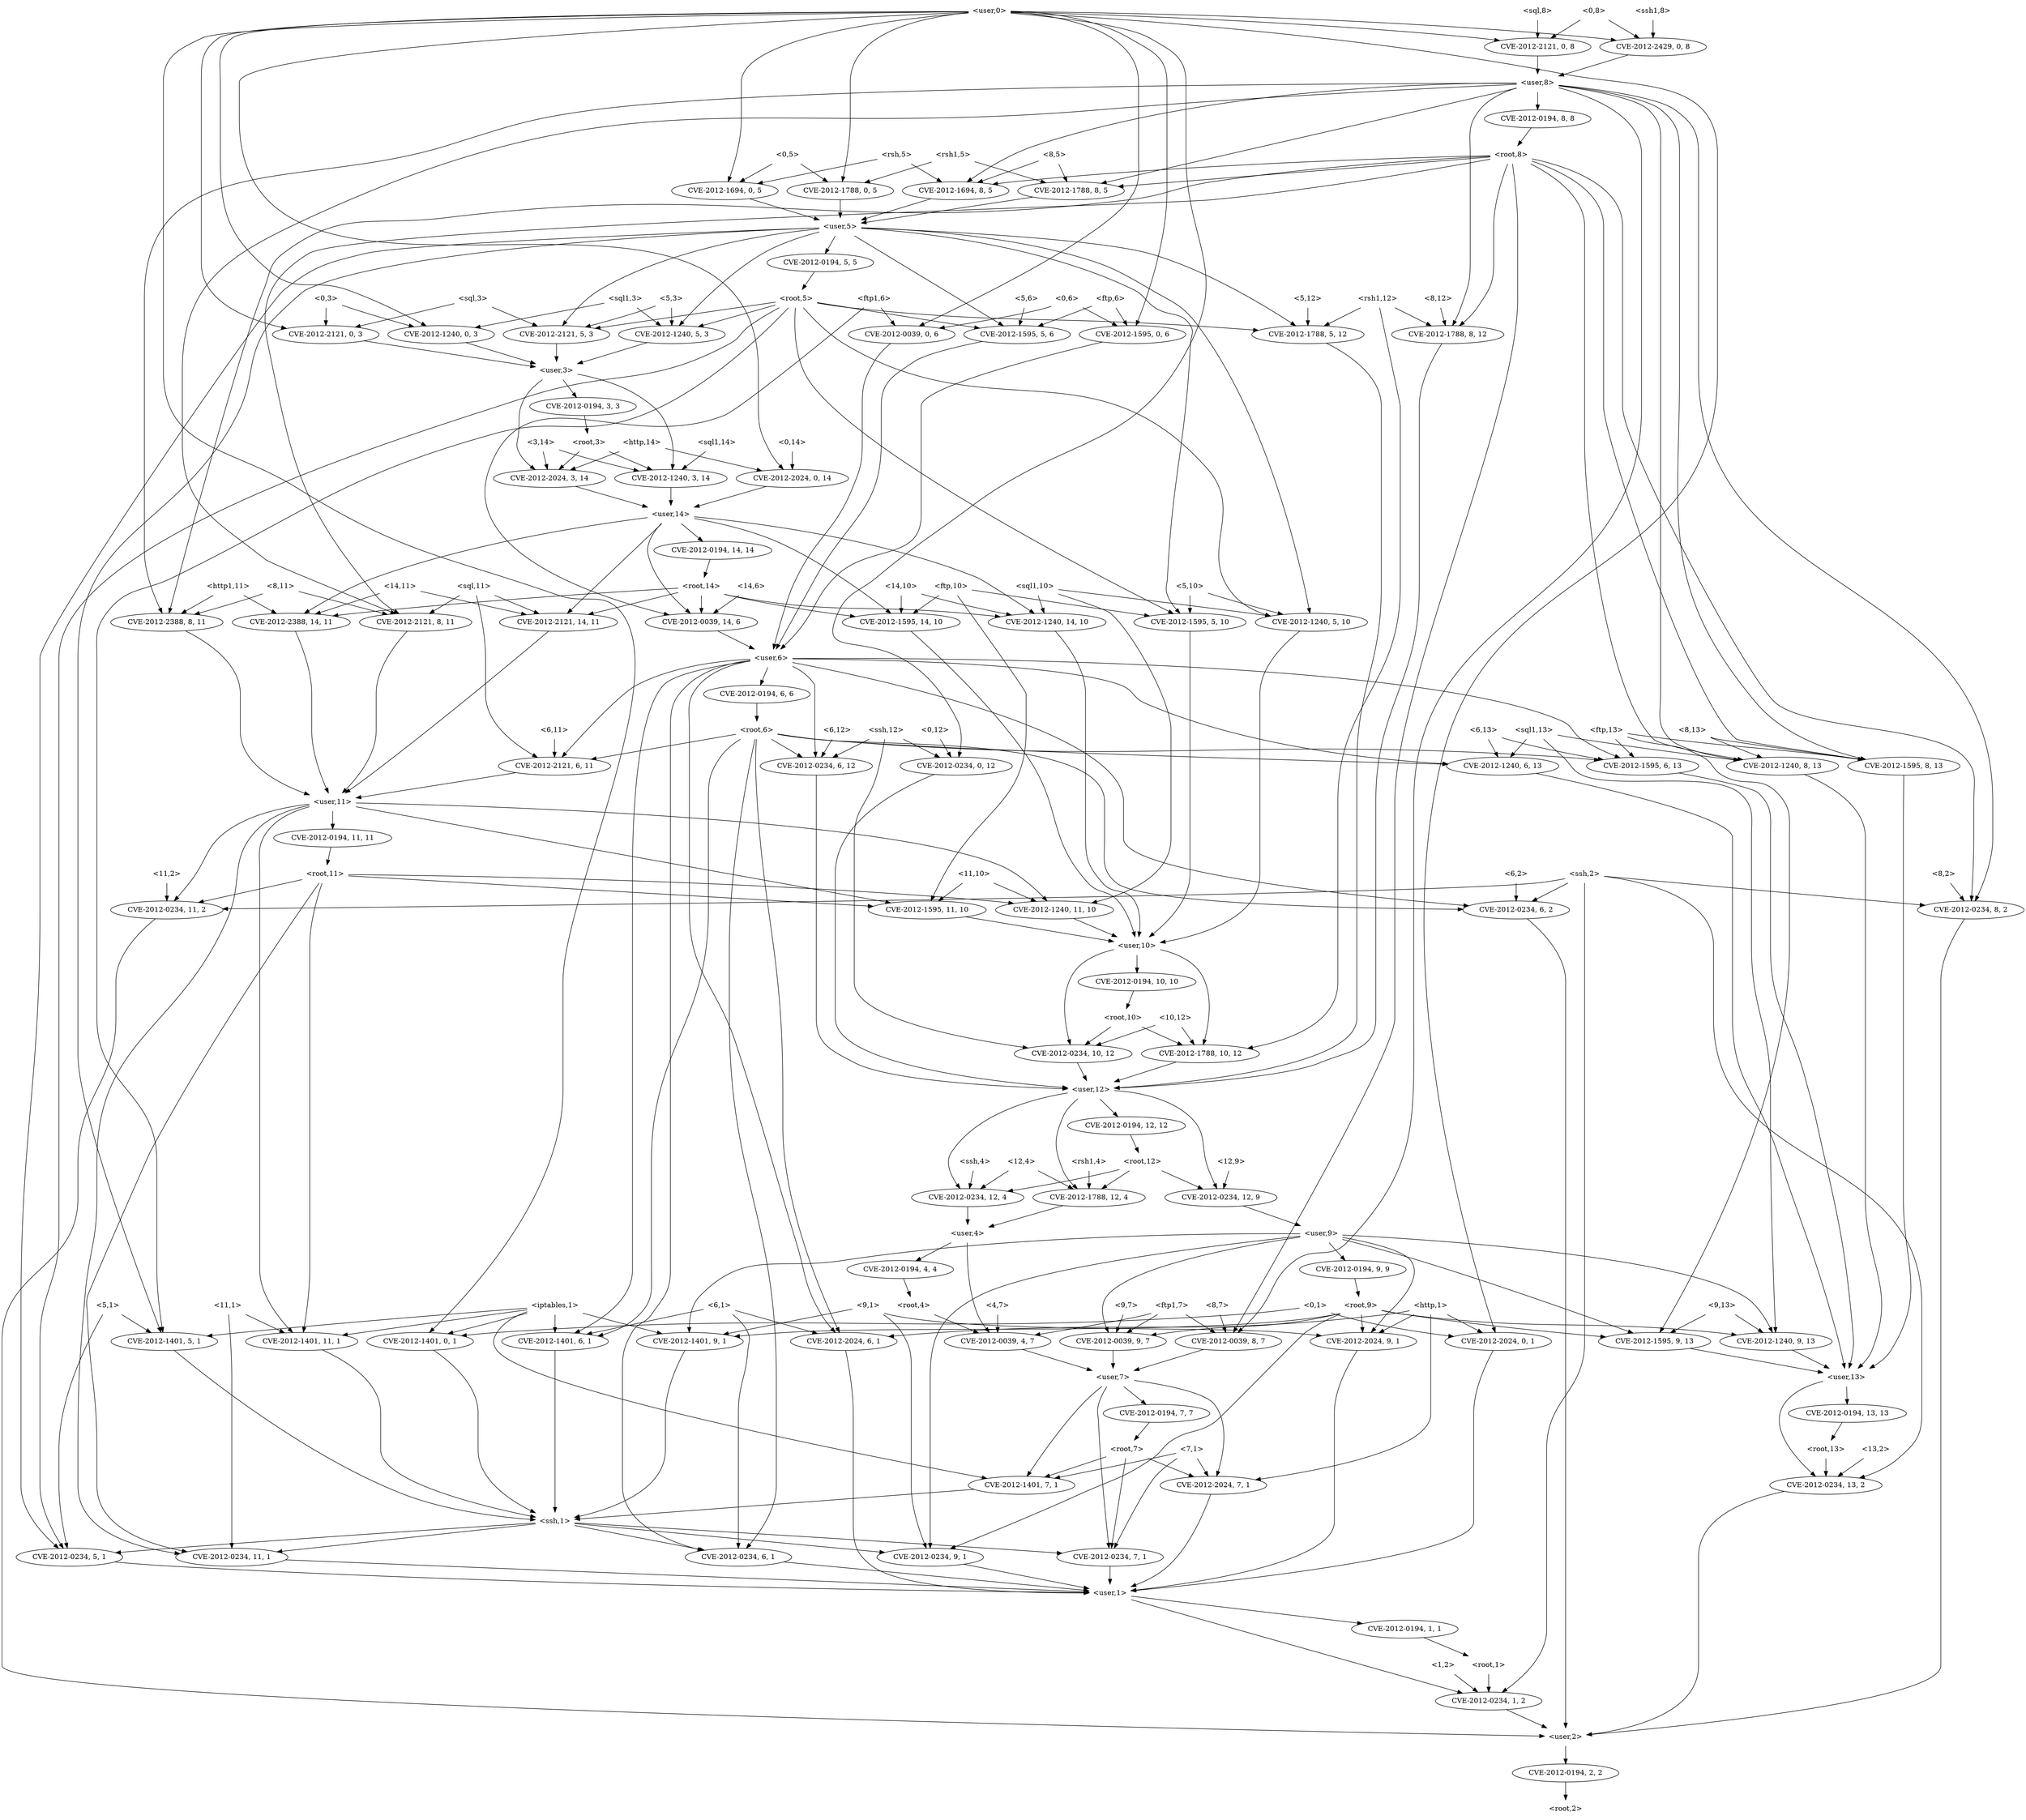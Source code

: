 strict digraph {
	graph [bb="0,0,3672,3636"];
	node [label="\N"];
	"<v_sql,8,11>"	 [height=0.5,
		label=<CVE-2012-2121, 8, 11>,
		pos="591,2394",
		width=2.5686];
	"<user,11>"	 [height=0.5,
		pos="807,2034",
		shape=plaintext,
		width=1.0069];
	"<v_sql,8,11>" -> "<user,11>"	 [pos="e,775.61,2052.1 610.31,2376.3 636.49,2351.8 680,2303.1 680,2251 680,2251 680,2251 680,2177 680,2124 729.71,2081.8 766.93,2057.5"];
	"<v_iptables,11,1>"	 [height=0.5,
		label=<CVE-2012-1401, 11, 1>,
		pos="932,954",
		width=2.5686];
	"<user,11>" -> "<v_iptables,11,1>"	 [pos="e,932,972.05 843.49,2023.7 866.81,2015.8 895.81,2002.2 913,1980 937.76,1948 932,1931.4 932,1891 932,1891 932,1891 932,1097 932,1057\
 932,1010.7 932,982.08"];
	"<v_sql1,11,10>"	 [height=0.5,
		label=<CVE-2012-1240, 11, 10>,
		pos="1815,1818",
		width=2.7013];
	"<user,11>" -> "<v_sql1,11,10>"	 [pos="e,1818.7,1836 843.46,2031.1 1015,2021.6 1735.9,1978 1805,1908 1820.7,1892.1 1821.9,1865.9 1820,1846"];
	"<v_root,11,11>"	 [height=0.5,
		label=<CVE-2012-0194, 11, 11>,
		pos="807,1962",
		width=2.7013];
	"<user,11>" -> "<v_root,11,11>"	 [pos="e,807,1980.1 807,2015.7 807,2008 807,1998.7 807,1990.1"];
	"<v_ssh,11,1>"	 [height=0.5,
		label=<CVE-2012-0234, 11, 1>,
		pos="614,522",
		width=2.5686];
	"<user,11>" -> "<v_ssh,11,1>"	 [pos="e,533.79,531.01 770.26,2021 748.14,2012.3 720.57,1998.8 701,1980 628.95,1910.6 182.17,1003.5 171,972 157.49,933.87 152,923.45 152\
,883 152,883 152,883 152,665 152,588.07 388.98,548.5 523.49,532.23"];
	"<v_ftp,11,10>"	 [height=0.5,
		label=<CVE-2012-1595, 11, 10>,
		pos="1602,1818",
		width=2.7013];
	"<user,11>" -> "<v_ftp,11,10>"	 [pos="e,1549.2,1833.2 843.49,2023.2 968.51,1989.5 1380.6,1878.6 1539.1,1835.9"];
	"<v_ssh,11,2>"	 [height=0.5,
		label=<CVE-2012-0234, 11, 2>,
		pos="387,1818",
		width=2.5686];
	"<user,11>" -> "<v_ssh,11,2>"	 [pos="e,399.15,1836.1 770.64,2030.5 698.22,2024.9 539.07,2009.6 494,1980 446.21,1948.6 455.93,1919.5 424,1872 417.89,1862.9 411.07,1853.1\
 404.96,1844.4"];
	"<v_sql1,5,3>"	 [height=0.5,
		label=<CVE-2012-1240, 5, 3>,
		pos="1121,2970",
		width=2.4499];
	"<user,3>"	 [height=0.5,
		pos="892,2898",
		shape=plaintext,
		width=0.91667];
	"<v_sql1,5,3>" -> "<user,3>"	 [pos="e,925.13,2909.1 1074.1,2954.7 1033.2,2942.2 974.39,2924.2 934.77,2912.1"];
	"<v_sql1,3,14>"	 [height=0.5,
		label=<CVE-2012-1240, 3, 14>,
		pos="1084,2682",
		width=2.5686];
	"<user,3>" -> "<v_sql1,3,14>"	 [pos="e,1077.7,2700.2 925.14,2883.8 945.19,2874.8 970.4,2861.2 989,2844 1030.6,2805.5 1059.7,2744.5 1073.9,2709.7"];
	"<v_http,3,14>"	 [height=0.5,
		label=<CVE-2012-2024, 3, 14>,
		pos="880,2682",
		width=2.5686];
	"<user,3>" -> "<v_http,3,14>"	 [pos="e,859.32,2699.8 858.74,2888.4 836.43,2880.8 808.71,2867.1 795,2844 766.67,2796.2 817.27,2738.2 851.8,2706.5"];
	"<v_root,3,3>"	 [height=0.5,
		label=<CVE-2012-0194, 3, 3>,
		pos="892,2826",
		width=2.4499];
	"<user,3>" -> "<v_root,3,3>"	 [pos="e,892,2844.1 892,2879.7 892,2872 892,2862.7 892,2854.1"];
	"<9,1>"	 [height=0.5,
		pos="1959,1026",
		shape=plaintext,
		width=0.75];
	"<v_http,9,1>"	 [height=0.5,
		label=<CVE-2012-2024, 9, 1>,
		pos="1904,954",
		width=2.4499];
	"<9,1>" -> "<v_http,9,1>"	 [pos="e,1917.4,972.1 1945.4,1007.7 1938.9,999.39 1930.9,989.28 1923.8,980.14"];
	"<v_ssh,9,1>"	 [height=0.5,
		label=<CVE-2012-0234, 9, 1>,
		pos="2172,522",
		width=2.4499];
	"<9,1>" -> "<v_ssh,9,1>"	 [pos="e,2172,540.35 1973.8,1007.9 1982.3,997.84 1992.8,984.59 2001,972 2080.1,850.77 2110,822.2 2153,684 2167.1,638.61 2170.9,583.03 2171.8\
,550.46"];
	"<v_iptables,9,1>"	 [height=0.5,
		label=<CVE-2012-1401, 9, 1>,
		pos="1364,954",
		width=2.4499];
	"<9,1>" -> "<v_iptables,9,1>"	 [pos="e,1438.4,963.76 1931.9,1021.8 1847.2,1011.8 1584.9,980.99 1448.4,964.94"];
	"<user,1>"	 [height=0.5,
		pos="1632,450",
		shape=plaintext,
		width=0.91667];
	"<v_http,9,1>" -> "<user,1>"	 [pos="e,1632,468.05 1826.4,945.42 1746,932.78 1632,899.3 1632,811 1632,811 1632,811 1632,593 1632,553 1632,506.65 1632,478.08"];
	"<v_ssh,9,1>" -> "<user,1>"	 [pos="e,1665,455.28 2099.7,511.63 1985.7,496.85 1767.6,468.58 1675.1,456.59"];
	"<ssh,1>"	 [height=0.5,
		pos="1169,594",
		shape=plaintext,
		width=0.84028];
	"<v_iptables,9,1>" -> "<ssh,1>"	 [pos="e,1196.8,612.12 1347.2,936.31 1324.1,911.35 1285,861.78 1285,811 1285,811 1285,811 1285,737 1285,685.79 1239.2,642.87 1205.2,618.04"];
	"<user,14>"	 [height=0.5,
		pos="1132,2610",
		shape=plaintext,
		width=1.0069];
	"<v_http,3,14>" -> "<user,14>"	 [pos="e,1095.7,2621.1 930.69,2666.9 976.03,2654.3 1041.9,2636 1085.8,2623.8"];
	"<v_ftp1,14,6>"	 [height=0.5,
		label=<CVE-2012-0039, 14, 6>,
		pos="1257,2394",
		width=2.5686];
	"<user,14>" -> "<v_ftp1,14,6>"	 [pos="e,1259.9,2412.1 1168.4,2600.4 1192.2,2592.8 1221.7,2579.2 1238,2556 1266,2516.2 1264.8,2456.8 1261.1,2422.4"];
	"<v_sql1,14,10>"	 [height=0.5,
		label=<CVE-2012-1240, 14, 10>,
		pos="1829,2394",
		width=2.7013];
	"<user,14>" -> "<v_sql1,14,10>"	 [pos="e,1813.9,2411.8 1168.4,2609 1267.3,2607.4 1547.1,2592.9 1744,2484 1751.7,2479.8 1784.5,2444.3 1807,2419.5"];
	"<v_http1,14,11>"	 [height=0.5,
		label=<CVE-2012-2388, 14, 11>,
		pos="799,2394",
		width=2.7013];
	"<user,14>" -> "<v_http1,14,11>"	 [pos="e,799.02,2412.2 1095.6,2604.9 1030.6,2595.7 894.81,2567 822,2484 807.08,2467 801.63,2441.5 799.74,2422.2"];
	"<v_sql,14,11>"	 [height=0.5,
		label=<CVE-2012-2121, 14, 11>,
		pos="1049,2394",
		width=2.7013];
	"<user,14>" -> "<v_sql,14,11>"	 [pos="e,1039.8,2412 1095.5,2601.2 1071.2,2594 1041.1,2580.4 1026,2556 1000.2,2514.2 1020,2455 1035.4,2421.2"];
	"<v_root,14,14>"	 [height=0.5,
		label=<CVE-2012-0194, 14, 14>,
		pos="1132,2538",
		width=2.7013];
	"<user,14>" -> "<v_root,14,14>"	 [pos="e,1132,2556.1 1132,2591.7 1132,2584 1132,2574.7 1132,2566.1"];
	"<v_ftp,14,10>"	 [height=0.5,
		label=<CVE-2012-1595, 14, 10>,
		pos="1579,2394",
		width=2.7013];
	"<user,14>" -> "<v_ftp,14,10>"	 [pos="e,1548.7,2411.4 1168.5,2594.9 1194.5,2584.6 1230.2,2570.1 1261,2556 1363,2509.3 1480,2448 1539.6,2416.2"];
	"<v_rsh1,10,12>"	 [height=0.5,
		label=<CVE-2012-1788, 10, 12>,
		pos="2147,1530",
		width=2.7013];
	"<user,12>"	 [height=0.5,
		pos="2308,1458",
		shape=plaintext,
		width=1.0069];
	"<v_rsh1,10,12>" -> "<user,12>"	 [pos="e,2271.6,1474.8 2183.5,1513.1 2206.9,1503 2237.4,1489.7 2262.3,1478.9"];
	"<v_ssh,12,4>"	 [height=0.5,
		label=<CVE-2012-0234, 12, 4>,
		pos="2214,1242",
		width=2.5686];
	"<user,12>" -> "<v_ssh,12,4>"	 [pos="e,2212.7,1260.4 2276,1439.8 2262.4,1430.9 2247.8,1418.8 2239,1404 2214.3,1362.3 2211.5,1304.2 2212.3,1270.4"];
	"<v_rsh1,12,4>"	 [height=0.5,
		label=<CVE-2012-1788, 12, 4>,
		pos="2010,1242",
		width=2.5686];
	"<user,12>" -> "<v_rsh1,12,4>"	 [pos="e,1989.5,1259.7 2271.6,1456.5 2198.2,1453.4 2033.2,1434.7 1961,1332 1946.4,1311.2 1963.8,1285.5 1981.8,1267.1"];
	"<v_ssh,12,9>"	 [height=0.5,
		label=<CVE-2012-0234, 12, 9>,
		pos="2470,1242",
		width=2.5686];
	"<user,12>" -> "<v_ssh,12,9>"	 [pos="e,2473.3,1260.2 2344.4,1454 2377.6,1449.1 2425.4,1436.6 2451,1404 2481.3,1365.5 2479.2,1305 2474.7,1270.1"];
	"<v_root,12,12>"	 [height=0.5,
		label=<CVE-2012-0194, 12, 12>,
		pos="2345,1386",
		width=2.7013];
	"<user,12>" -> "<v_root,12,12>"	 [pos="e,2336,1404.1 2317.1,1439.7 2321.4,1431.6 2326.6,1421.9 2331.3,1413"];
	"<root,3>"	 [height=0.5,
		pos="892,2754",
		shape=plaintext,
		width=0.89583];
	"<v_root,3,3>" -> "<root,3>"	 [pos="e,892,2772.1 892,2807.7 892,2800 892,2790.7 892,2782.1"];
	"<root,3>" -> "<v_sql1,3,14>"	 [pos="e,1042.5,2698.1 924.57,2741.1 954.3,2730.3 998.72,2714.1 1033.1,2701.5"];
	"<root,3>" -> "<v_http,3,14>"	 [pos="e,882.93,2700.1 889.03,2735.7 887.71,2728 886.12,2718.7 884.65,2710.1"];
	"<root,1>"	 [height=0.5,
		pos="1799,306",
		shape=plaintext,
		width=0.89583];
	"<v_ssh,1,2>"	 [height=0.5,
		label=<CVE-2012-0234, 1, 2>,
		pos="2583,234",
		width=2.4499];
	"<root,1>" -> "<v_ssh,1,2>"	 [pos="e,2504,242.05 1831.7,302.08 1944.6,292 2320.5,258.44 2493.9,242.95"];
	"<user,2>"	 [height=0.5,
		pos="2755,162",
		shape=plaintext,
		width=0.91667];
	"<v_ssh,1,2>" -> "<user,2>"	 [pos="e,2722,176.44 2620.7,217.64 2647.8,206.62 2684.3,191.77 2712.4,180.33"];
	"<user,9>"	 [height=0.5,
		pos="2470,1170",
		shape=plaintext,
		width=0.91667];
	"<user,9>" -> "<v_http,9,1>"	 [pos="e,1903.8,972.29 2436.8,1169.8 2362.8,1170.6 2179.3,1166.8 2037,1116 1980.6,1095.9 1957.3,1093.2 1923,1044 1910.4,1025.9 1905.9,1001.1\
 1904.4,982.32"];
	"<v_sql1,9,13>"	 [height=0.5,
		label=<CVE-2012-1240, 9, 13>,
		pos="3118,954",
		width=2.5686];
	"<user,9>" -> "<v_sql1,9,13>"	 [pos="e,3107.6,972 2503.3,1168.6 2595,1166.2 2856.5,1149.7 3038,1044 3064.7,1028.4 3087.4,1000.8 3101.8,980.5"];
	"<v_root,9,9>"	 [height=0.5,
		label=<CVE-2012-0194, 9, 9>,
		pos="2470,1098",
		width=2.4499];
	"<user,9>" -> "<v_root,9,9>"	 [pos="e,2470,1116.1 2470,1151.7 2470,1144 2470,1134.7 2470,1126.1"];
	"<user,9>" -> "<v_iptables,9,1>"	 [pos="e,1362.1,972.21 2436.9,1167.5 2263.3,1159.3 1461.5,1117.8 1382,1044 1365.4,1028.5 1361.7,1002.3 1361.8,982.29"];
	"<v_ftp1,9,7>"	 [height=0.5,
		label=<CVE-2012-0039, 9, 7>,
		pos="2331,954",
		width=2.4499];
	"<user,9>" -> "<v_ftp1,9,7>"	 [pos="e,2304.9,971.3 2436.6,1159.5 2389.7,1144.1 2306.1,1108.7 2273,1044 2265.7,1029.8 2266.5,1022.6 2273,1008 2278.2,996.3 2287.3,986.06\
 2296.9,977.78"];
	"<v_ftp,9,13>"	 [height=0.5,
		label=<CVE-2012-1595, 9, 13>,
		pos="2914,954",
		width=2.5686];
	"<user,9>" -> "<v_ftp,9,13>"	 [pos="e,2892,971.67 2503,1162.4 2540.8,1154.3 2604,1138.6 2655,1116 2743.2,1076.9 2837,1011.9 2883.8,977.69"];
	"<user,9>" -> "<v_ssh,9,1>"	 [pos="e,2253.5,528.93 2503.1,1154 2562,1124.9 2679,1054.4 2679,955 2679,955 2679,955 2679,665 2679,579.75 2409.8,543.34 2263.8,529.86"];
	"<user,13>"	 [height=0.5,
		pos="3231,882",
		shape=plaintext,
		width=1.0069];
	"<v_sql1,9,13>" -> "<user,13>"	 [pos="e,3203.5,900.04 3144.5,936.59 3159.5,927.31 3178.4,915.59 3194.7,905.47"];
	"<root,9>"	 [height=0.5,
		pos="2470,1026",
		shape=plaintext,
		width=0.89583];
	"<v_root,9,9>" -> "<root,9>"	 [pos="e,2470,1044.1 2470,1079.7 2470,1072 2470,1062.7 2470,1054.1"];
	"<user,7>"	 [height=0.5,
		pos="1966,882",
		shape=plaintext,
		width=0.91667];
	"<v_ftp1,9,7>" -> "<user,7>"	 [pos="e,1999.2,889.37 2269.1,941.13 2195.1,926.94 2073.4,903.6 2009,891.25"];
	"<v_ftp,9,13>" -> "<user,13>"	 [pos="e,3194.7,891.03 2972.9,940 3034.1,926.49 3128.6,905.62 3184.6,893.24"];
	"<8,13>"	 [height=0.5,
		pos="3343,2178",
		shape=plaintext,
		width=0.78472];
	"<v_ftp,8,13>"	 [height=0.5,
		label=<CVE-2012-1595, 8, 13>,
		pos="3309,2106",
		width=2.5686];
	"<8,13>" -> "<v_ftp,8,13>"	 [pos="e,3317.3,2124.1 3334.6,2159.7 3330.7,2151.7 3326,2142.1 3321.8,2133.3"];
	"<v_sql1,8,13>"	 [height=0.5,
		label=<CVE-2012-1240, 8, 13>,
		pos="3513,2106",
		width=2.5686];
	"<8,13>" -> "<v_sql1,8,13>"	 [pos="e,3475.2,2122.6 3371.5,2165.3 3397.1,2154.7 3435.4,2139 3465.7,2126.5"];
	"<v_ftp,8,13>" -> "<user,13>"	 [pos="e,3256.7,900.22 3310.2,2088 3311.9,2061.3 3315,2008.2 3315,1963 3315,1963 3315,1963 3315,1025 3315,984.03 3312.6,970.81 3291,936\
 3284.2,925.02 3274.4,915.03 3264.7,906.75"];
	"<v_sql1,8,13>" -> "<user,13>"	 [pos="e,3267.7,894.06 3489.4,2088.5 3458.5,2064.6 3408,2017.4 3408,1963 3408,1963 3408,1963 3408,1025 3408,957.87 3329.6,917.19 3277.1\
,897.5"];
	"<v_root,2,2>"	 [height=0.5,
		label=<CVE-2012-0194, 2, 2>,
		pos="2755,90",
		width=2.4499];
	"<user,2>" -> "<v_root,2,2>"	 [pos="e,2755,108.1 2755,143.7 2755,135.98 2755,126.71 2755,118.11"];
	"<root,9>" -> "<v_http,9,1>"	 [pos="e,1975.8,964.48 2437.3,1010.7 2434.2,1009.7 2431.1,1008.7 2428,1008 2259.3,966.99 2211.6,990.85 2039,972 2021.8,970.12 2003.4,967.93\
 1985.9,965.76"];
	"<root,9>" -> "<v_ssh,9,1>"	 [pos="e,2250.4,530.29 2465.3,1007.7 2458.6,981.05 2447,928.45 2447,883 2447,883 2447,883 2447,665 2447,579.59 2341,545.5 2260.6,531.93"];
	"<root,9>" -> "<v_iptables,9,1>"	 [pos="e,1443.1,962.09 2437.3,1010.5 2434.2,1009.5 2431.1,1008.7 2428,1008 2242.6,967.82 1764.4,983.62 1575,972 1535.1,969.55 1491,966.11\
 1453.5,962.97"];
	"<root,9>" -> "<v_sql1,9,13>"	 [pos="e,3052.5,966.74 2502.7,1010.6 2505.8,1009.6 2508.9,1008.7 2512,1008 2730.3,957.33 2792.4,998.28 3015,972 3023.9,970.95 3033.3,969.66\
 3042.5,968.28"];
	"<root,9>" -> "<v_ftp,9,13>"	 [pos="e,2826.9,960.09 2502.3,1011 2505.5,1009.9 2508.8,1008.8 2512,1008 2614.1,981.08 2734.6,967.51 2816.8,960.89"];
	"<root,9>" -> "<v_ftp1,9,7>"	 [pos="e,2362.4,970.83 2437.4,1008.6 2417.7,998.66 2392.4,985.92 2371.4,975.36"];
	"<user,1>" -> "<v_ssh,1,2>"	 [pos="e,2526.1,247.8 1665,441.57 1802.2,410.71 2328.5,292.26 2516.1,250.05"];
	"<v_root,1,1>"	 [height=0.5,
		label=<CVE-2012-0194, 1, 1>,
		pos="1743,378",
		width=2.4499];
	"<user,1>" -> "<v_root,1,1>"	 [pos="e,1717.3,395.23 1659.2,431.88 1674.1,422.45 1692.8,410.66 1708.7,400.61"];
	"<v_root,1,1>" -> "<root,1>"	 [pos="e,1785.2,324.28 1756.6,360.05 1763.3,351.67 1771.5,341.38 1778.9,332.1"];
	"<user,4>"	 [height=0.5,
		pos="2076,1170",
		shape=plaintext,
		width=0.91667];
	"<v_rsh1,12,4>" -> "<user,4>"	 [pos="e,2059.7,1188.3 2026,1224.1 2034,1215.6 2043.8,1205.2 2052.6,1195.8"];
	"<v_ftp1,4,7>"	 [height=0.5,
		label=<CVE-2012-0039, 4, 7>,
		pos="2136,954",
		width=2.4499];
	"<user,4>" -> "<v_ftp1,4,7>"	 [pos="e,2115,971.7 2059.1,1152 2050.7,1142.3 2041.4,1129.5 2037,1116 2032,1100.8 2032.8,1095.4 2037,1080 2048.2,1038.5 2082.2,1001.4 2107.3\
,978.59"];
	"<v_root,4,4>"	 [height=0.5,
		label=<CVE-2012-0194, 4, 4>,
		pos="2134,1098",
		width=2.4499];
	"<user,4>" -> "<v_root,4,4>"	 [pos="e,2119.8,1116.1 2090.3,1151.7 2097.3,1143.3 2105.8,1133.1 2113.4,1123.9"];
	"<root,14>"	 [height=0.5,
		pos="1163,2466",
		shape=plaintext,
		width=1];
	"<root,14>" -> "<v_ftp,14,10>"	 [pos="e,1509.8,2406.6 1199.2,2458.9 1265.9,2447.7 1409.6,2423.5 1499.8,2408.3"];
	"<root,14>" -> "<v_ftp1,14,6>"	 [pos="e,1234.7,2411.6 1186.2,2447.7 1198.4,2438.7 1213.4,2427.5 1226.4,2417.8"];
	"<root,14>" -> "<v_sql1,14,10>"	 [pos="e,1750.6,2404.7 1199.1,2459 1221.2,2455.5 1250.2,2451.1 1276,2448 1457.2,2426.4 1503.5,2430.7 1685,2412 1703,2410.1 1722.2,2408 \
1740.5,2405.9"];
	"<root,14>" -> "<v_http1,14,11>"	 [pos="e,863.74,2407.5 1126.8,2458 1068.1,2446.7 951.04,2424.2 873.88,2409.4"];
	"<root,14>" -> "<v_sql,14,11>"	 [pos="e,1075.8,2411.5 1135.1,2447.9 1119.9,2438.5 1100.8,2426.8 1084.5,2416.8"];
	"<user,10>"	 [height=0.5,
		pos="1967,1746",
		shape=plaintext,
		width=1.0069];
	"<v_ftp,14,10>" -> "<user,10>"	 [pos="e,1958.6,1764.3 1590.1,2376 1633.9,2308.5 1798.3,2053.4 1921,1836 1932.7,1815.3 1945,1791.3 1954,1773.5"];
	"<user,6>"	 [height=0.5,
		pos="1416,2322",
		shape=plaintext,
		width=0.91667];
	"<v_ftp1,14,6>" -> "<user,6>"	 [pos="e,1382.9,2337.6 1292.7,2377.3 1316.6,2366.7 1348.3,2352.8 1373.5,2341.7"];
	"<v_sql1,14,10>" -> "<user,10>"	 [pos="e,1964.7,1764.1 1839.2,2375.7 1853.5,2349.6 1878,2298.2 1878,2251 1878,2251 1878,2251 1878,2177 1878,2119.1 1901.6,2108.4 1915,2052\
 1937.5,1957.1 1938.3,1932.3 1954,1836 1957.4,1815.3 1960.8,1791.9 1963.3,1774.2"];
	"<v_http1,14,11>" -> "<user,11>"	 [pos="e,806.21,2052 799.79,2376 800.96,2349.3 803,2296.1 803,2251 803,2251 803,2251 803,2177 803,2137 804.61,2090.6 805.78,2062.1"];
	"<v_sql,14,11>" -> "<user,11>"	 [pos="e,818.56,2052.1 1037.3,2375.7 998.11,2317.7 870.94,2129.6 824.33,2060.6"];
	"<ftp1,6>"	 [height=0.5,
		pos="1833,3042",
		shape=plaintext,
		width=0.89583];
	"<ftp1,6>" -> "<v_ftp1,14,6>"	 [pos="e,1294.9,2410.6 1828.7,3023.7 1823.5,3004.8 1813.2,2974.2 1797,2952 1694,2810.7 1607.3,2834 1495,2700 1412.2,2601.1 1442.5,2539 \
1351,2448 1337.7,2434.7 1320.4,2423.7 1304.2,2415.3"];
	"<v_ftp1,0,6>"	 [height=0.5,
		label=<CVE-2012-0039, 0, 6>,
		pos="1932,2970",
		width=2.4499];
	"<ftp1,6>" -> "<v_ftp1,0,6>"	 [pos="e,1908.7,2987.5 1857.2,3023.9 1870.2,3014.7 1886.4,3003.3 1900.3,2993.4"];
	"<v_ftp1,0,6>" -> "<user,6>"	 [pos="e,1426.1,2340.1 1916.5,2951.8 1856.6,2884.9 1634.9,2634.3 1473,2412 1458,2391.4 1442.5,2367 1431.5,2348.9"];
	"<v_iptables,11,1>" -> "<ssh,1>"	 [pos="e,1138.7,609.29 953.97,936.38 983.14,912.25 1031,864.49 1031,811 1031,811 1031,811 1031,737 1031,679.95 1089,637.2 1129.8,614.17"];
	"<v_ssh,7,1>"	 [height=0.5,
		label=<CVE-2012-0234, 7, 1>,
		pos="1864,522",
		width=2.4499];
	"<ssh,1>" -> "<v_ssh,7,1>"	 [pos="e,1786.7,530.78 1199.3,589.95 1299.1,579.89 1620.2,547.56 1776.6,531.8"];
	"<v_ssh,5,1>"	 [height=0.5,
		label=<CVE-2012-0234, 5, 1>,
		pos="116,522",
		width=2.4499];
	"<ssh,1>" -> "<v_ssh,5,1>"	 [pos="e,198.32,528.47 1138.6,590.98 1001,581.84 433.41,544.1 208.44,529.15"];
	"<ssh,1>" -> "<v_ssh,11,1>"	 [pos="e,689.22,532.49 1138.4,589.14 1055.6,578.7 825.34,549.66 699.24,533.75"];
	"<ssh,1>" -> "<v_ssh,9,1>"	 [pos="e,2091.9,529.71 1199.6,591.1 1305.2,584.52 1664.5,561.87 1961,540 2000.5,537.08 2044.2,533.61 2081.5,530.56"];
	"<v_ssh,6,1>"	 [height=0.5,
		label=<CVE-2012-0234, 6, 1>,
		pos="1478,522",
		width=2.4499];
	"<ssh,1>" -> "<v_ssh,6,1>"	 [pos="e,1421.2,535.87 1199.5,586.1 1248.4,575.01 1345.7,552.97 1411.3,538.1"];
	"<5,10>"	 [height=0.5,
		pos="2075,2466",
		shape=plaintext,
		width=0.78472];
	"<v_sql1,5,10>"	 [height=0.5,
		label=<CVE-2012-1240, 5, 10>,
		pos="2075,2394",
		width=2.5686];
	"<5,10>" -> "<v_sql1,5,10>"	 [pos="e,2075,2412.1 2075,2447.7 2075,2440 2075,2430.7 2075,2422.1"];
	"<v_ftp,5,10>"	 [height=0.5,
		label=<CVE-2012-1595, 5, 10>,
		pos="2279,2394",
		width=2.5686];
	"<5,10>" -> "<v_ftp,5,10>"	 [pos="e,2232.3,2409.6 2103.6,2453.4 2108.4,2451.6 2113.3,2449.7 2118,2448 2152.5,2435.5 2191.5,2422.7 2222.5,2412.7"];
	"<v_sql1,5,10>" -> "<user,10>"	 [pos="e,1977.1,1764 2068.4,2375.9 2055.7,2342.2 2028.1,2264.2 2016,2196 1985.2,2022.4 2035.7,1970.8 1992,1800 1989.7,1790.8 1985.7,1781.3\
 1981.6,1773"];
	"<v_ftp,5,10>" -> "<user,10>"	 [pos="e,1985.6,1764.5 2258.2,2376.2 2220,2344.5 2137.5,2271.8 2086,2196 2003.6,2074.7 2044,2017.2 2023,1872 2018.4,1839.9 2024.5,1829.5\
 2011,1800 2006.4,1789.9 1999.4,1780.2 1992.3,1771.9"];
	"<0,6>"	 [height=0.5,
		pos="1755,3042",
		shape=plaintext,
		width=0.75];
	"<v_ftp,0,6>"	 [height=0.5,
		label=<CVE-2012-1595, 0, 6>,
		pos="1700,2970",
		width=2.4499];
	"<0,6>" -> "<v_ftp,0,6>"	 [pos="e,1713.4,2988.1 1741.4,3023.7 1734.9,3015.4 1726.9,3005.3 1719.8,2996.1"];
	"<0,6>" -> "<v_ftp1,0,6>"	 [pos="e,1889.7,2985.9 1782,3028 1785,3026.6 1788.1,3025.2 1791,3024 1820.2,3011.7 1853.3,2999.1 1880.1,2989.4"];
	"<v_ftp,0,6>" -> "<user,6>"	 [pos="e,1420.1,2340.1 1636.6,2957.3 1611,2949.6 1583.4,2936.9 1565,2916 1555.2,2904.9 1449.8,2464.9 1422.5,2350.1"];
	"<sql,11>"	 [height=0.5,
		pos="864,2466",
		shape=plaintext,
		width=0.91667];
	"<v_sql,6,11>"	 [height=0.5,
		label=<CVE-2012-2121, 6, 11>,
		pos="1112,2106",
		width=2.5686];
	"<sql,11>" -> "<v_sql,6,11>"	 [pos="e,1099.5,2124.1 877.97,2447.6 886.04,2437.3 896.29,2424.1 905,2412 983.86,2302.6 997.15,2270.8 1074,2160 1080.3,2150.9 1087.3,2141.1\
 1093.6,2132.4"];
	"<sql,11>" -> "<v_sql,8,11>"	 [pos="e,644.61,2408.7 830.8,2456.5 787.19,2445.3 709.7,2425.4 654.62,2411.3"];
	"<sql,11>" -> "<v_sql,14,11>"	 [pos="e,1006.6,2410.3 897.44,2451.4 900.33,2450.2 903.21,2449.1 906,2448 936.01,2436.4 969.77,2423.8 996.94,2413.9"];
	"<v_sql,6,11>" -> "<user,11>"	 [pos="e,843.53,2043.4 1054.6,2091.8 996.43,2078.5 907.46,2058.1 853.5,2045.7"];
	"<12,9>"	 [height=0.5,
		pos="2527,1314",
		shape=plaintext,
		width=0.78472];
	"<12,9>" -> "<v_ssh,12,9>"	 [pos="e,2483.9,1260.1 2512.9,1295.7 2506.1,1287.3 2497.7,1277.1 2490.2,1267.9"];
	"<v_ssh,12,9>" -> "<user,9>"	 [pos="e,2470,1188.1 2470,1223.7 2470,1216 2470,1206.7 2470,1198.1"];
	"<v_ssh,6,2>"	 [height=0.5,
		label=<CVE-2012-0234, 6, 2>,
		pos="2782,1818",
		width=2.4499];
	"<v_ssh,6,2>" -> "<user,2>"	 [pos="e,2755,180.05 2776.5,1799.7 2768.6,1773.2 2755,1720.7 2755,1675 2755,1675 2755,1675 2755,1169 2755,1113.1 2744.1,1099.8 2741,1044\
 2733.4,908.51 2755,874.7 2755,739 2755,739 2755,739 2755,305 2755,265 2755,218.65 2755,190.08"];
	"<v_ssh,13,2>"	 [height=0.5,
		label=<CVE-2012-0234, 13, 2>,
		pos="2934,666",
		width=2.5686];
	"<user,13>" -> "<v_ssh,13,2>"	 [pos="e,2948.9,684.05 3194.7,868.88 3169.6,859.63 3135.9,845.5 3109,828 3047.5,787.98 2987,725.92 2955.8,691.71"];
	"<v_root,13,13>"	 [height=0.5,
		label=<CVE-2012-0194, 13, 13>,
		pos="3215,810",
		width=2.7013];
	"<user,13>" -> "<v_root,13,13>"	 [pos="e,3218.9,828.1 3227,863.7 3225.3,855.98 3223.2,846.71 3221.2,838.11"];
	"<8,2>"	 [height=0.5,
		pos="3551,1890",
		shape=plaintext,
		width=0.75];
	"<v_ssh,8,2>"	 [height=0.5,
		label=<CVE-2012-0234, 8, 2>,
		pos="3551,1818",
		width=2.4499];
	"<8,2>" -> "<v_ssh,8,2>"	 [pos="e,3551,1836.1 3551,1871.7 3551,1864 3551,1854.7 3551,1846.1"];
	"<v_ssh,8,2>" -> "<user,2>"	 [pos="e,2788.3,165.88 3537,1799.8 3517.6,1774.3 3485,1723.9 3485,1675 3485,1675 3485,1675 3485,305 3485,234.64 2955.7,181.14 2798.5,166.81"];
	"<v_sql1,0,3>"	 [height=0.5,
		label=<CVE-2012-1240, 0, 3>,
		pos="731,2970",
		width=2.4499];
	"<v_sql1,0,3>" -> "<user,3>"	 [pos="e,858.84,2913.4 766.73,2953.5 791.24,2942.8 823.86,2928.6 849.67,2917.4"];
	"<v_rsh1,5,12>"	 [height=0.5,
		label=<CVE-2012-1788, 5, 12>,
		pos="2279,2970",
		width=2.5686];
	"<v_rsh1,5,12>" -> "<user,12>"	 [pos="e,2344.3,1463.3 2293.6,2952.2 2327.6,2911.8 2412.4,2805 2452,2700 2557.4,2420.3 2552,2333.9 2552,2035 2552,2035 2552,2035 2552,1601\
 2552,1510.5 2425,1476.7 2354.3,1464.8"];
	"<v_ssh,5,1>" -> "<user,1>"	 [pos="e,1599,452.52 201.03,517.07 482.97,504.06 1381,462.59 1588.8,453"];
	"<sql1,10>"	 [height=0.5,
		pos="1829,2466",
		shape=plaintext,
		width=1.0069];
	"<sql1,10>" -> "<v_sql1,14,10>"	 [pos="e,1829,2412.1 1829,2447.7 1829,2440 1829,2430.7 1829,2422.1"];
	"<sql1,10>" -> "<v_sql1,5,10>"	 [pos="e,2021.4,2408.7 1865.4,2452.6 1870.3,2451 1875.3,2449.4 1880,2448 1923.6,2434.8 1973.2,2421.4 2011.4,2411.3"];
	"<sql1,10>" -> "<v_sql1,11,10>"	 [pos="e,1824.8,1836 1865.3,2450.9 1892.2,2439.7 1925.7,2424 1935,2412 1959.8,2380 1954,2363.4 1954,2323 1954,2323 1954,2323 1954,2249 \
1954,2088.6 1865.3,1910.1 1829.6,1844.8"];
	"<v_sql1,11,10>" -> "<user,10>"	 [pos="e,1930.5,1763.8 1849.5,1801.1 1870.7,1791.3 1898.2,1778.7 1921.3,1768.1"];
	"<v_root,5,5>"	 [height=0.5,
		label=<CVE-2012-0194, 5, 5>,
		pos="1288,3114",
		width=2.4499];
	"<root,5>"	 [height=0.5,
		pos="1288,3042",
		shape=plaintext,
		width=0.89583];
	"<v_root,5,5>" -> "<root,5>"	 [pos="e,1288,3060.1 1288,3095.7 1288,3088 1288,3078.7 1288,3070.1"];
	"<v_sql,5,3>"	 [height=0.5,
		label=<CVE-2012-2121, 5, 3>,
		pos="926,2970",
		width=2.4499];
	"<root,5>" -> "<v_sql,5,3>"	 [pos="e,987.86,2983 1255.6,3034.7 1197.9,3023.6 1076.4,3000.1 998.13,2984.9"];
	"<root,5>" -> "<v_rsh1,5,12>"	 [pos="e,2193.4,2976.9 1320.3,3037.7 1356.5,3034 1416.9,3028.1 1469,3024 1717.6,3004.3 1780.1,3004.5 2029,2988 2080,2984.6 2136.7,2980.8\
 2183.3,2977.6"];
	"<root,5>" -> "<v_ssh,5,1>"	 [pos="e,107.91,540.05 1275.6,3023.6 1259.3,3001.1 1231.2,2963.2 1218,2952 1142.2,2887.6 1100.2,2905.5 1022,2844 1004.9,2830.6 1008.3,2818\
 989,2808 876.81,2749.9 830.61,2798.2 707,2772 597.64,2748.8 565.95,2750.1 466,2700 248.05,2590.8 151,2494.8 151,2251 151,2251 151\
,2251 151,1601 151,1280.2 76,1203.8 76,883 76,883 76,883 76,665 76,623.48 92.037,577.61 103.8,549.54"];
	"<root,5>" -> "<v_sql1,5,10>"	 [pos="e,2039.8,2410.7 1302,3024 1309.9,3013.9 1319.7,3000.6 1327,2988 1353.4,2942.6 1341.5,2920.5 1375,2880 1570.8,2643.6 1909.4,2471.6\
 2030.4,2415.1"];
	"<root,5>" -> "<v_sql1,5,3>"	 [pos="e,1157.9,2986.5 1255.4,3027.3 1230.4,3016.8 1195.4,3002.2 1167.5,2990.5"];
	"<root,5>" -> "<v_ftp,5,10>"	 [pos="e,2224.8,2408.6 1307.7,3023.8 1330.6,3004.5 1370.1,2973.1 1408,2952 1673.7,2804.2 1824.6,2910.5 2044,2700 2132.4,2615.1 2068.8,2534.2\
 2156,2448 2172.3,2431.8 2194.4,2420.3 2215.3,2412.1"];
	"<v_ftp,5,6>"	 [height=0.5,
		label=<CVE-2012-1595, 5, 6>,
		pos="1505,2970",
		width=2.4499];
	"<root,5>" -> "<v_ftp,5,6>"	 [pos="e,1459.8,2985.6 1320.5,3030.5 1354.7,3019.5 1409.3,3001.9 1450.3,2988.7"];
	"<v_iptables,5,1>"	 [height=0.5,
		label=<CVE-2012-1401, 5, 1>,
		pos="268,954",
		width=2.4499];
	"<root,5>" -> "<v_iptables,5,1>"	 [pos="e,267.6,972.05 1284.2,3023.9 1279.3,3004.7 1269,2973.3 1251,2952 1173.4,2860.2 1133.5,2853 1022,2808 949.58,2778.8 924.57,2795.2\
 850,2772 613.01,2698.2 504.9,2736.9 335,2556 261.07,2477.3 266,2431 266,2323 266,2323 266,2323 266,1097 266,1057 266.8,1010.6 267.39\
,982.08"];
	"<ftp,10>"	 [height=0.5,
		pos="1703,2466",
		shape=plaintext,
		width=0.89583];
	"<ftp,10>" -> "<v_ftp,11,10>"	 [pos="e,1624.9,1835.7 1703.2,2448 1703.5,2421.3 1704,2368.1 1704,2323 1704,2323 1704,2323 1704,1961 1704,1911.5 1662.7,1867.5 1632.6,1842"];
	"<ftp,10>" -> "<v_ftp,14,10>"	 [pos="e,1607.7,2411.2 1672.7,2447.9 1655.8,2438.4 1634.7,2426.4 1616.8,2416.3"];
	"<ftp,10>" -> "<v_ftp,5,10>"	 [pos="e,2212.9,2406.6 1735.5,2457.2 1750,2453.9 1767.3,2450.4 1783,2448 1956.4,2421.7 2002,2434.3 2176,2412 2184.7,2410.9 2193.8,2409.6\
 2202.8,2408.2"];
	"<v_ftp,11,10>" -> "<user,10>"	 [pos="e,1930.5,1754 1666.8,1804.6 1739.8,1790.6 1856.4,1768.2 1920.7,1755.9"];
	"<v_ssh,10,12>"	 [height=0.5,
		label=<CVE-2012-0234, 10, 12>,
		pos="1934,1530",
		width=2.7013];
	"<user,10>" -> "<v_ssh,10,12>"	 [pos="e,1915.8,1547.7 1930.5,1737.2 1906.2,1730 1876.1,1716.4 1861,1692 1832.6,1646.1 1877.7,1587.3 1908.7,1554.9"];
	"<user,10>" -> "<v_rsh1,10,12>"	 [pos="e,2143.4,1548.4 2003.3,1733.3 2025.6,1724.7 2053.4,1711.1 2073,1692 2111.3,1654.6 2131.7,1593.6 2140.9,1558.5"];
	"<v_root,10,10>"	 [height=0.5,
		label=<CVE-2012-0194, 10, 10>,
		pos="1967,1674",
		width=2.7013];
	"<user,10>" -> "<v_root,10,10>"	 [pos="e,1967,1692.1 1967,1727.7 1967,1720 1967,1710.7 1967,1702.1"];
	"<v_ssh,10,12>" -> "<user,12>"	 [pos="e,2271.5,1465.8 2000,1516.6 2075,1502.6 2195.6,1480 2261.5,1467.7"];
	"<root,10>"	 [height=0.5,
		pos="1946,1602",
		shape=plaintext,
		width=1];
	"<v_root,10,10>" -> "<root,10>"	 [pos="e,1951.1,1620.1 1961.8,1655.7 1959.5,1647.9 1956.7,1638.5 1954,1629.8"];
	"<root,2>"	 [height=0.5,
		pos="2755,18",
		shape=plaintext,
		width=0.89583];
	"<root,13>"	 [height=0.5,
		pos="3151,738",
		shape=plaintext,
		width=1];
	"<v_root,13,13>" -> "<root,13>"	 [pos="e,3166.8,756.28 3199.5,792.05 3191.8,783.58 3182.2,773.17 3173.7,763.82"];
	"<root,13>" -> "<v_ssh,13,2>"	 [pos="e,2979.5,681.68 3114.7,725.28 3080.4,714.23 3028.6,697.51 2989.2,684.81"];
	"<sql1,3>"	 [height=0.5,
		pos="1004,3042",
		shape=plaintext,
		width=0.91667];
	"<sql1,3>" -> "<v_sql1,5,3>"	 [pos="e,1093.9,2987.2 1032.6,3023.9 1048.4,3014.5 1068.1,3002.7 1084.9,2992.6"];
	"<sql1,3>" -> "<v_sql1,0,3>"	 [pos="e,783.59,2984.5 970.8,3032.5 926.92,3021.2 848.75,3001.2 793.61,2987.1"];
	"<user,8>"	 [height=0.5,
		pos="2266,3474",
		shape=plaintext,
		width=0.91667];
	"<v_rsh,8,5>"	 [height=0.5,
		label=<CVE-2012-1694, 8, 5>,
		pos="1389,3258",
		width=2.4499];
	"<user,8>" -> "<v_rsh,8,5>"	 [pos="e,1391.5,3276.1 2232.9,3472.2 2093.8,3468.4 1557.8,3447.3 1428,3348 1408.5,3333.1 1398.6,3306.3 1393.6,3286"];
	"<user,8>" -> "<v_sql,8,11>"	 [pos="e,536.95,2408.6 2232.9,3471.8 2126.9,3467.8 1786.1,3452.9 1506,3420 1237.5,3388.5 539.98,3294.6 324,3132 286.66,3103.9 268,3089.7\
 268,3043 268,3043 268,3043 268,2969 268,2816.4 458,2835.6 458,2683 458,2683 458,2683 458,2537 458,2496.6 451.79,2479.6 477,2448\
 489.86,2431.9 508.77,2420.4 527.5,2412.4"];
	"<v_root,8,8>"	 [height=0.5,
		label=<CVE-2012-0194, 8, 8>,
		pos="2561,3402",
		width=2.4499];
	"<user,8>" -> "<v_root,8,8>"	 [pos="e,2505.8,3416.1 2299.3,3465.1 2346.8,3453.8 2435.1,3432.9 2495.9,3418.4"];
	"<v_rsh1,8,5>"	 [height=0.5,
		label=<CVE-2012-1788, 8, 5>,
		pos="1584,3258",
		width=2.4499];
	"<user,8>" -> "<v_rsh1,8,5>"	 [pos="e,1630.3,3273.5 2232.6,3462.5 2123.6,3428.3 1776.8,3319.5 1640.1,3276.6"];
	"<v_http1,8,11>"	 [height=0.5,
		label=<CVE-2012-2388, 8, 11>,
		pos="387,2394",
		width=2.5686];
	"<user,8>" -> "<v_http1,8,11>"	 [pos="e,372.4,2412.1 2232.7,3472.8 2104.1,3471.7 1628.5,3464.6 1240,3420 1059.7,3399.3 1015.3,3387 838,3348 628.78,3302 565.76,3307.2 \
378,3204 330.63,3178 309.52,3177.3 280,3132 244.47,3077.5 258.48,3052.9 254,2988 239.45,2777.4 294.02,2727.1 335,2520 341.35,2487.9\
 337.05,2478 350,2448 354.16,2438.4 360.22,2428.7 366.23,2420.3"];
	"<user,8>" -> "<v_ftp,8,13>"	 [pos="e,3304.3,2124.3 2299.1,3472.3 2467.7,3468.7 3223.7,3451 3262,3420 3293.8,3394.2 3286,3372 3286,3331 3286,3331 3286,3331 3286,2249\
 3286,2208.7 3295.1,2162.8 3301.9,2134.3"];
	"<user,8>" -> "<v_ssh,8,2>"	 [pos="e,3579.1,1835.2 2299,3473.2 2511,3474.3 3672,3473.7 3672,3331 3672,3331 3672,3331 3672,1961 3672,1908.4 3623.4,1865.5 3587.8,1841"];
	"<v_rsh1,8,12>"	 [height=0.5,
		label=<CVE-2012-1788, 8, 12>,
		pos="2521,2970",
		width=2.5686];
	"<user,8>" -> "<v_rsh1,8,12>"	 [pos="e,2498.4,2987.6 2299.2,3463.4 2351,3446.1 2445,3404.6 2445,3331 2445,3331 2445,3331 2445,3113 2445,3072.4 2445.9,3059.3 2466,3024\
 2472.3,3012.9 2481.6,3002.7 2490.8,2994.2"];
	"<v_ftp1,8,7>"	 [height=0.5,
		label=<CVE-2012-0039, 8, 7>,
		pos="2563,954",
		width=2.4499];
	"<user,8>" -> "<v_ftp1,8,7>"	 [pos="e,2578.4,971.95 2299.2,3471.8 2470.8,3465 3248,3429.1 3248,3331 3248,3331 3248,3331 3248,2897 3248,2470.7 2704,2533.3 2704,2107 \
2704,2107 2704,2107 2704,1961 2704,1904.8 2691.3,1891.8 2685,1836 2654.3,1565 2666.1,1495.4 2639,1224 2629.3,1127.1 2641.7,1096.9\
 2602,1008 2597.6,998.14 2591.1,988.34 2584.7,979.9"];
	"<user,8>" -> "<v_sql1,8,13>"	 [pos="e,3497.1,2123.8 2299.2,3472.2 2464.2,3468.2 3191.6,3449.2 3288,3420 3362.2,3397.6 3438,3408.5 3438,3331 3438,3331 3438,3331 3438\
,2249 3438,2203.5 3468.5,2158.3 3490.5,2131.6"];
	"<user,5>"	 [height=0.5,
		pos="1288,3186",
		shape=plaintext,
		width=0.91667];
	"<v_rsh,8,5>" -> "<user,5>"	 [pos="e,1312.6,3204 1365.3,3240.6 1352.1,3231.4 1335.3,3219.8 1320.8,3209.8"];
	"<root,8>"	 [height=0.5,
		pos="2561,3330",
		shape=plaintext,
		width=0.89583];
	"<v_root,8,8>" -> "<root,8>"	 [pos="e,2561,3348.1 2561,3383.7 2561,3376 2561,3366.7 2561,3358.1"];
	"<v_rsh1,8,5>" -> "<user,5>"	 [pos="e,1321,3194.8 1528.7,3243.9 1471.4,3230.4 1383.2,3209.5 1331,3197.2"];
	"<v_http1,8,11>" -> "<user,11>"	 [pos="e,770.61,2036.3 417.33,2376.8 455.19,2354.1 515,2309.1 515,2251 515,2251 515,2251 515,2177 515,2069.2 678.08,2043.2 760.5,2037"];
	"<v_rsh1,8,12>" -> "<user,12>"	 [pos="e,2344.3,1460.8 2535.6,2951.9 2555.9,2926.5 2590,2876.3 2590,2827 2590,2827 2590,2827 2590,1601 2590,1496.9 2434.7,1469.1 2354.6\
,1461.7"];
	"<v_ftp1,8,7>" -> "<user,7>"	 [pos="e,1999.1,886.67 2490.5,943.72 2470.3,941.17 2448.3,938.44 2428,936 2274,917.48 2091,896.91 2009.2,887.8"];
	"<6,2>"	 [height=0.5,
		pos="2782,1890",
		shape=plaintext,
		width=0.75];
	"<6,2>" -> "<v_ssh,6,2>"	 [pos="e,2782,1836.1 2782,1871.7 2782,1864 2782,1854.7 2782,1846.1"];
	"<4,7>"	 [height=0.5,
		pos="2199,1026",
		shape=plaintext,
		width=0.75];
	"<4,7>" -> "<v_ftp1,4,7>"	 [pos="e,2151.4,972.1 2183.4,1007.7 2175.8,999.22 2166.5,988.86 2158.1,979.58"];
	"<v_ftp1,4,7>" -> "<user,7>"	 [pos="e,1999.2,896.67 2098.7,937.64 2072.1,926.69 2036.3,911.96 2008.6,900.55"];
	"<8,12>"	 [height=0.5,
		pos="2504,3042",
		shape=plaintext,
		width=0.78472];
	"<8,12>" -> "<v_rsh1,8,12>"	 [pos="e,2516.8,2988.1 2508.2,3023.7 2510.1,3015.9 2512.4,3006.5 2514.5,2997.8"];
	"<user,0>"	 [height=0.5,
		pos="1097,3618",
		shape=plaintext,
		width=0.91667];
	"<v_ssh1,0,8>"	 [height=0.5,
		label=<CVE-2012-2429, 0, 8>,
		pos="1982,3546",
		width=2.4499];
	"<user,0>" -> "<v_ssh1,0,8>"	 [pos="e,1905.4,3554.9 1130,3614.8 1231.5,3608.1 1547.5,3586.6 1809,3564 1837.1,3561.6 1867.8,3558.6 1895.4,3555.9"];
	"<user,0>" -> "<v_sql1,0,3>"	 [pos="e,716.58,2988.1 1063.8,3617.3 976.48,3617.4 742.95,3612.9 687,3564 656.15,3537 663,3516 663,3475 663,3475 663,3475 663,3113 663,\
3068.6 690.37,3023.4 710.38,2996.3"];
	"<v_http,0,14>"	 [height=0.5,
		label=<CVE-2012-2024, 0, 14>,
		pos="1288,2682",
		width=2.5686];
	"<user,0>" -> "<v_http,0,14>"	 [pos="e,1293.1,2700.3 1064.2,3599.8 1049.4,3590.8 1032.7,3578.5 1021,3564 924.92,3444.4 834.09,3377.6 902,3240 954.54,3133.6 1313,3017.7\
 1313,2899 1313,2899 1313,2899 1313,2825 1313,2784.6 1303.1,2738.7 1295.7,2710.3"];
	"<v_rsh1,0,5>"	 [height=0.5,
		label=<CVE-2012-1788, 0, 5>,
		pos="1194,3258",
		width=2.4499];
	"<user,0>" -> "<v_rsh1,0,5>"	 [pos="e,1191.8,3276 1116.1,3599.8 1141.4,3574.9 1183,3526.3 1183,3475 1183,3475 1183,3475 1183,3401 1183,3360.9 1187.4,3314.6 1190.7,3286"];
	"<v_sql,0,8>"	 [height=0.5,
		label=<CVE-2012-2121, 0, 8>,
		pos="2177,3546",
		width=2.4499];
	"<user,0>" -> "<v_sql,0,8>"	 [pos="e,2115.2,3558.9 1130.2,3616.6 1255,3614.9 1708.3,3606 2079,3564 2087.5,3563 2096.5,3561.8 2105.3,3560.4"];
	"<v_iptables,0,1>"	 [height=0.5,
		label=<CVE-2012-1401, 0, 1>,
		pos="695,954",
		width=2.4499];
	"<user,0>" -> "<v_iptables,0,1>"	 [pos="e,684.51,972.2 1063.8,3615.8 892.44,3609 116,3573 116,3475 116,3475 116,3475 116,2537 116,2370.3 228,2345.7 228,2179 228,2179 228\
,2179 228,1601 228,1486.2 325.89,1495.6 395,1404 511.95,1248.9 636.11,1050.7 679.2,980.82"];
	"<user,0>" -> "<v_ftp1,0,6>"	 [pos="e,1920.5,2987.9 1130.2,3617 1264,3616.3 1757,3604.7 1757,3475 1757,3475 1757,3475 1757,3329 1757,3288 1765.5,3277.9 1781,3240 1819.5\
,3145.6 1884.2,3042.9 1914.9,2996.4"];
	"<user,0>" -> "<v_ftp,0,6>"	 [pos="e,1700,2988 1130.3,3616.4 1256.7,3613.1 1700,3593 1700,3475 1700,3475 1700,3475 1700,3113 1700,3073 1700,3026.7 1700,2998.1"];
	"<v_sql,0,3>"	 [height=0.5,
		label=<CVE-2012-2121, 0, 3>,
		pos="536,2970",
		width=2.4499];
	"<user,0>" -> "<v_sql,0,3>"	 [pos="e,497.93,2986.3 1063.9,3617.6 923.33,3619.1 382,3616 382,3475 382,3475 382,3475 382,3113 382,3054.1 443.56,3012.9 488.83,2990.6"];
	"<v_http,0,1>"	 [height=0.5,
		label=<CVE-2012-2024, 0, 1>,
		pos="500,954",
		width=2.4499];
	"<user,0>" -> "<v_http,0,1>"	 [pos="e,475.34,971.41 1064,3617.2 923.74,3617.9 377.27,3616.8 215,3564 145.25,3541.3 76,3548.4 76,3475 76,3475 76,3475 76,2465 76,2368.5\
 113,2347.5 113,2251 113,2251 113,2251 113,1601 113,1390.8 422,1453.2 422,1243 422,1243 422,1243 422,1097 422,1056.6 420.74,1043\
 441,1008 447.64,996.53 457.63,986.19 467.51,977.75"];
	"<v_ssh,0,12>"	 [height=0.5,
		label=<CVE-2012-0234, 0, 12>,
		pos="2189,2106",
		width=2.5686];
	"<user,0>" -> "<v_ssh,0,12>"	 [pos="e,2201.9,2124.1 1130.1,3616.9 1240.5,3616.1 1595.8,3609.8 1699,3564 1752.2,3540.4 1795,3533.2 1795,3475 1795,3475 1795,3475 1795\
,3329 1795,3275.5 2438,2664.5 2438,2611 2438,2611 2438,2611 2438,2321 2438,2226.5 2335.6,2259.9 2266,2196 2244.5,2176.2 2223,2150.7\
 2208.2,2132.1"];
	"<v_rsh,0,5>"	 [height=0.5,
		label=<CVE-2012-1694, 0, 5>,
		pos="999,3258",
		width=2.4499];
	"<user,0>" -> "<v_rsh,0,5>"	 [pos="e,1001.2,3276 1077.7,3599.8 1052.1,3575 1010,3526.5 1010,3475 1010,3475 1010,3475 1010,3401 1010,3360.9 1005.6,3314.6 1002.3,3286"];
	"<v_ssh1,0,8>" -> "<user,8>"	 [pos="e,2233,3483.1 2036.1,3531.7 2090.4,3518.3 2173.1,3497.9 2223.1,3485.6"];
	"<v_http,0,14>" -> "<user,14>"	 [pos="e,1168.5,2627.4 1253,2665.3 1230.8,2655.3 1201.8,2642.3 1177.8,2631.6"];
	"<v_rsh1,0,5>" -> "<user,5>"	 [pos="e,1264.9,3204.2 1216.3,3240.4 1228.3,3231.5 1243.3,3220.3 1256.5,3210.4"];
	"<v_sql,0,8>" -> "<user,8>"	 [pos="e,2244.1,3492.2 2198.1,3528.4 2209.5,3519.5 2223.7,3508.3 2236.2,3498.4"];
	"<v_iptables,0,1>" -> "<ssh,1>"	 [pos="e,1138.7,605.4 713.16,936 774.49,878.84 974.14,694.48 1048,648 1073.5,631.95 1104.7,618.41 1129,609.04"];
	"<v_sql,0,3>" -> "<user,3>"	 [pos="e,858.85,2905.5 597.2,2957 668.95,2942.9 786.03,2919.8 848.88,2907.5"];
	"<v_http,0,1>" -> "<user,1>"	 [pos="e,1598.7,452.68 566.4,942.1 635.89,926.45 735,890.25 735,811 735,811 735,811 735,593 735,505.51 1409.3,462.99 1588.6,453.22"];
	"<v_ssh,0,12>" -> "<user,12>"	 [pos="e,2300.7,1476.1 2207,2088.1 2231.4,2063.2 2272,2014.1 2272,1963 2272,1963 2272,1963 2272,1601 2272,1559.8 2286.4,1513.8 2297,1485.7"];
	"<v_rsh,0,5>" -> "<user,5>"	 [pos="e,1254.7,3195.1 1053.7,3243.8 1109.1,3230.3 1193.7,3209.8 1244.7,3197.5"];
	"<6,11>"	 [height=0.5,
		pos="1112,2178",
		shape=plaintext,
		width=0.78472];
	"<6,11>" -> "<v_sql,6,11>"	 [pos="e,1112,2124.1 1112,2159.7 1112,2152 1112,2142.7 1112,2134.1"];
	"<v_ssh,11,1>" -> "<user,1>"	 [pos="e,1598.8,451.74 680.36,509.41 693.78,507.36 707.82,505.43 721,504 1053.8,467.97 1457.8,455.31 1588.8,451.99"];
	"<v_ftp,5,6>" -> "<user,6>"	 [pos="e,1410,2340.1 1499.1,2952 1495.8,2941.7 1491.7,2928.2 1489,2916 1459.8,2782.3 1447,2747.8 1447,2611 1447,2611 1447,2611 1447,2537\
 1447,2478 1412.2,2470.2 1402,2412 1398.4,2391.1 1402.5,2367.4 1407.2,2349.7"];
	"<user,6>" -> "<v_sql,6,11>"	 [pos="e,1124.8,2124 1382.9,2313.1 1352.7,2304.9 1307.5,2290.2 1273,2268 1213.8,2230 1159.1,2167.1 1131.3,2132.2"];
	"<user,6>" -> "<v_ssh,6,2>"	 [pos="e,2755.4,1835.3 1449.2,2319.1 1539.3,2313.8 1796.1,2297.1 2008,2268 2094.9,2256.1 2115.5,2246.4 2202,2232 2311,2213.9 2345.8,2238.1\
 2448,2196 2559.4,2150.1 2666,2155.4 2666,2035 2666,2035 2666,2035 2666,1961 2666,1909.2 2712.9,1865.9 2747,1841.2"];
	"<v_root,6,6>"	 [height=0.5,
		label=<CVE-2012-0194, 6, 6>,
		pos="1497,2250",
		width=2.4499];
	"<user,6>" -> "<v_root,6,6>"	 [pos="e,1477.8,2267.6 1436,2303.7 1446.3,2294.8 1458.9,2283.9 1470,2274.3"];
	"<v_http,6,1>"	 [height=0.5,
		label=<CVE-2012-2024, 6, 1>,
		pos="1672,954",
		width=2.4499];
	"<user,6>" -> "<v_http,6,1>"	 [pos="e,1655.8,972.13 1405,2303.8 1389.5,2277.9 1363,2226.6 1363,2179 1363,2179 1363,2179 1363,1817 1363,1709.2 1477,1710.8 1477,1603 \
1477,1603 1477,1603 1477,1457 1477,1280.6 1539.1,1245.2 1601,1080 1613.1,1047.9 1611.8,1037.7 1629,1008 1634.7,998.22 1642.1,988.36\
 1649.2,979.84"];
	"<v_ssh,6,12>"	 [height=0.5,
		label=<CVE-2012-0234, 6, 12>,
		pos="2431,2106",
		width=2.5686];
	"<user,6>" -> "<v_ssh,6,12>"	 [pos="e,2436.1,2124.2 1449.3,2317 1623.7,2295.8 2424.9,2198.3 2427,2196 2442,2179.7 2441.5,2153.8 2438.1,2134.1"];
	"<user,6>" -> "<v_ssh,6,1>"	 [pos="e,1486.1,540.05 1395.4,2303.6 1368.5,2278.9 1325,2230.8 1325,2179 1325,2179 1325,2179 1325,1817 1325,1625.1 1363,1578.9 1363,1387\
 1363,1387 1363,1387 1363,1169 1363,1100.3 1420.8,1104.2 1454,1044 1491.2,976.57 1518,960 1518,883 1518,883 1518,883 1518,665 1518\
,623.48 1502,577.61 1490.2,549.54"];
	"<v_sql1,6,13>"	 [height=0.5,
		label=<CVE-2012-1240, 6, 13>,
		pos="3067,2106",
		width=2.5686];
	"<user,6>" -> "<v_sql1,6,13>"	 [pos="e,3052.4,2123.9 1449.3,2319.8 1663.3,2312.2 2841.9,2267 2984,2196 2991.8,2192.1 3023.7,2156.6 3045.6,2131.6"];
	"<v_iptables,6,1>"	 [height=0.5,
		label=<CVE-2012-1401, 6, 1>,
		pos="1169,954",
		width=2.4499];
	"<user,6>" -> "<v_iptables,6,1>"	 [pos="e,1196.1,971.21 1383,2312.2 1359.6,2304.3 1329.3,2290.5 1311,2268 1285.1,2236.2 1287,2220 1287,2179 1287,2179 1287,2179 1287,1097\
 1287,1044.8 1239.3,1001.6 1204.6,977.05"];
	"<v_ftp,6,13>"	 [height=0.5,
		label=<CVE-2012-1595, 6, 13>,
		pos="2825,2106",
		width=2.5686];
	"<user,6>" -> "<v_ftp,6,13>"	 [pos="e,2785,2122.3 1449.4,2320.9 1588,2319.6 2131.1,2307.6 2559,2196 2635.7,2176 2722.5,2145.4 2775.5,2125.8"];
	"<root,4>"	 [height=0.5,
		pos="2121,1026",
		shape=plaintext,
		width=0.89583];
	"<v_root,4,4>" -> "<root,4>"	 [pos="e,2124.2,1044.1 2130.8,1079.7 2129.4,1072 2127.6,1062.7 2126,1054.1"];
	"<v_ssh,7,1>" -> "<user,1>"	 [pos="e,1665.3,461.05 1816.8,506.75 1775.2,494.22 1715.3,476.14 1675.1,464"];
	"<v_ssh,6,1>" -> "<user,1>"	 [pos="e,1598.9,466.06 1512.6,505.29 1535.3,494.94 1565.3,481.3 1589.6,470.29"];
	"<root,12>"	 [height=0.5,
		pos="2315,1314",
		shape=plaintext,
		width=1];
	"<v_root,12,12>" -> "<root,12>"	 [pos="e,2322.3,1332.1 2337.6,1367.7 2334.2,1359.8 2330.1,1350.3 2326.4,1341.5"];
	"<root,12>" -> "<v_ssh,12,4>"	 [pos="e,2237.8,1259.5 2290.3,1295.9 2277,1286.7 2260.6,1275.3 2246.3,1265.4"];
	"<root,12>" -> "<v_rsh1,12,4>"	 [pos="e,2067.4,1256.2 2278.8,1304.7 2229.3,1293.3 2139.6,1272.8 2077.6,1258.5"];
	"<root,12>" -> "<v_ssh,12,9>"	 [pos="e,2435.2,1258.7 2351.3,1296.6 2373.6,1286.5 2402.2,1273.6 2425.8,1263"];
	"<v_ssh,13,2>" -> "<user,2>"	 [pos="e,2764.7,180.32 2902.7,649.04 2863.7,626.63 2802,581.9 2802,523 2802,523 2802,523 2802,305 2802,262.96 2783.2,217.29 2769.4,189.41"];
	"<v_sql1,3,14>" -> "<user,14>"	 [pos="e,1120.2,2628.3 1095.6,2664.1 1101.3,2655.8 1108.1,2645.8 1114.4,2636.7"];
	"<0,1>"	 [height=0.5,
		pos="477,1026",
		shape=plaintext,
		width=0.75];
	"<0,1>" -> "<v_http,0,1>"	 [pos="e,494.38,972.1 482.69,1007.7 485.25,999.9 488.33,990.51 491.18,981.83"];
	"<0,1>" -> "<v_iptables,0,1>"	 [pos="e,644.2,968.72 504.2,1013.3 508.77,1011.4 513.5,1009.6 518,1008 556.23,994.39 599.9,981.29 634.3,971.52"];
	"<user,7>" -> "<v_ssh,7,1>"	 [pos="e,1875.6,540.02 1964,863.9 1957.9,816.62 1937.7,680.72 1895,576 1891.2,566.72 1886,557.11 1881,548.66"];
	"<v_http,7,1>"	 [height=0.5,
		label=<CVE-2012-2024, 7, 1>,
		pos="2056,666",
		width=2.4499];
	"<user,7>" -> "<v_http,7,1>"	 [pos="e,2039.4,683.89 1968.7,863.7 1974,833.27 1987.4,768.74 2013,720 2018.3,709.98 2025.6,700.06 2032.7,691.56"];
	"<v_root,7,7>"	 [height=0.5,
		label=<CVE-2012-0194, 7, 7>,
		pos="1835,810",
		width=2.4499];
	"<user,7>" -> "<v_root,7,7>"	 [pos="e,1864.9,826.99 1934,863.88 1915.9,854.21 1893.1,842.05 1874,831.83"];
	"<v_iptables,7,1>"	 [height=0.5,
		label=<CVE-2012-1401, 7, 1>,
		pos="1748,666",
		width=2.4499];
	"<user,7>" -> "<v_iptables,7,1>"	 [pos="e,1740.2,684.26 1932.7,878.23 1875.4,872.71 1761.9,858.15 1738,828 1707.6,789.68 1723.3,728.65 1736.4,693.78"];
	"<http,1>"	 [height=0.5,
		pos="1730,1026",
		shape=plaintext,
		width=0.89583];
	"<http,1>" -> "<v_http,6,1>"	 [pos="e,1686.2,972.1 1715.7,1007.7 1708.7,999.3 1700.2,989.07 1692.6,979.86"];
	"<http,1>" -> "<v_http,9,1>"	 [pos="e,1865.8,970.37 1762.3,1012 1788.7,1001.4 1826.5,986.18 1856.4,974.16"];
	"<http,1>" -> "<v_http,0,1>"	 [pos="e,561.52,966.93 1697.7,1022.8 1646.2,1019.4 1542.2,1012.6 1454,1008 1073.7,988.29 976.61,1012.6 598,972 589.39,971.08 580.4,969.86\
 571.5,968.51"];
	"<http,1>" -> "<v_http,7,1>"	 [pos="e,2058.3,684.02 1742.7,1007.8 1760.1,984.51 1791.2,944.99 1807,936 1885.9,891.11 1943,963.34 2008,900 2064.4,845.07 2063.4,742.79\
 2059.2,694.1"];
	"<v_http,6,1>" -> "<user,1>"	 [pos="e,1624.3,468.09 1650.3,936.47 1639.1,926.94 1626.2,914.06 1618,900 1597.3,864.63 1594,851.97 1594,811 1594,811 1594,811 1594,593\
 1594,551.63 1609.2,505.72 1620.4,477.61"];
	"<v_http,7,1>" -> "<user,1>"	 [pos="e,1665.2,452.8 2051.3,648.01 2041,614.41 2013.3,539.67 1961,504 1915.2,472.76 1753.6,458.59 1675.2,453.44"];
	"<ftp,13>"	 [height=0.5,
		pos="2943,2178",
		shape=plaintext,
		width=0.89583];
	"<ftp,13>" -> "<v_ftp,6,13>"	 [pos="e,2852.4,2123.2 2914.1,2159.9 2898.2,2150.5 2878.4,2138.7 2861.4,2128.6"];
	"<ftp,13>" -> "<v_ftp,9,13>"	 [pos="e,2919.9,972.17 2945.5,2159.7 2948.6,2141.4 2954.8,2111.8 2965,2088 2972.5,2070.6 2980.3,2069.4 2988,2052 3004.6,2014.5 3012,2004\
 3012,1963 3012,1963 3012,1963 3012,1601 3012,1367.8 2996.2,1308.6 2950,1080 2943,1045.6 2931.2,1006.8 2923.1,981.72"];
	"<ftp,13>" -> "<v_ftp,8,13>"	 [pos="e,3243.3,2118.7 2975.3,2169.9 2989.8,2166.8 3007.3,2163.1 3023,2160 3094.1,2145.9 3175.5,2130.9 3233.2,2120.5"];
	"<v_ftp,6,13>" -> "<user,13>"	 [pos="e,3233,900.33 2861.8,2089.4 2906,2067.9 2974,2024.8 2974,1963 2974,1963 2974,1963 2974,1673 2974,1490.7 3143.5,1504.7 3202,1332 \
3253.7,1179.7 3241,981.87 3234,910.33"];
	"<root,11>"	 [height=0.5,
		pos="837,1890",
		shape=plaintext,
		width=1];
	"<v_root,11,11>" -> "<root,11>"	 [pos="e,829.67,1908.1 814.42,1943.7 817.79,1935.8 821.87,1926.3 825.62,1917.5"];
	"<v_ssh,11,2>" -> "<user,2>"	 [pos="e,2721.7,162.91 368.99,1800.1 344.58,1775.2 304,1726.1 304,1675 304,1675 304,1675 304,1457 304,1196.2 0,1215.8 0,955 0,955 0,955\
 0,305 0,163.13 2360.8,162.24 2711.6,162.89"];
	"<rsh1,4>"	 [height=0.5,
		pos="2004,1314",
		shape=plaintext,
		width=0.92361];
	"<rsh1,4>" -> "<v_rsh1,12,4>"	 [pos="e,2008.5,1260.1 2005.5,1295.7 2006.1,1288 2006.9,1278.7 2007.7,1270.1"];
	"<sql,3>"	 [height=0.5,
		pos="605,3042",
		shape=plaintext,
		width=0.8125];
	"<sql,3>" -> "<v_sql,0,3>"	 [pos="e,552.86,2988.1 587.94,3023.7 579.5,3015.1 569.18,3004.7 559.96,2995.3"];
	"<sql,3>" -> "<v_sql,5,3>"	 [pos="e,868.09,2983.6 634.34,3034.6 684.71,3023.6 788.91,3000.9 858.14,2985.8"];
	"<v_sql,5,3>" -> "<user,3>"	 [pos="e,900.39,2916.3 917.77,2952.1 913.9,2944.1 909.2,2934.4 904.88,2925.5"];
	"<root,8>" -> "<v_rsh,8,5>"	 [pos="e,1450.8,3270.9 2528.4,3328.8 2397.3,3327.9 1896.1,3321.4 1487,3276 1478.5,3275.1 1469.5,3273.8 1460.7,3272.5"];
	"<root,8>" -> "<v_sql,8,11>"	 [pos="e,587.95,2412.2 2528.7,3324.2 2428.1,3309.5 2111,3264.3 1847,3240 1580.5,3215.4 1512.7,3225.8 1246,3204 1091.5,3191.4 1053.4,3181.6\
 899,3168 844.29,3163.2 443.4,3172.2 406,3132 362.26,3084.9 477.98,2873.6 573,2484 578.01,2463.5 582.71,2440 586.05,2422.3"];
	"<root,8>" -> "<v_rsh1,8,5>"	 [pos="e,1665.6,3264.9 2528.5,3326.7 2424.8,3319.3 2093.4,3295.7 1819,3276 1771.7,3272.6 1719,3268.8 1675.5,3265.6"];
	"<root,8>" -> "<v_http1,8,11>"	 [pos="e,377.75,2412.2 2528.4,3328.2 2427.1,3325.4 2108.1,3313.8 1847,3276 1772.3,3265.2 1755.9,3249.8 1681,3240 1336,3195 1243.3,3253.9\
 899,3204 832.86,3194.4 818.86,3179.4 753,3168 594.54,3140.7 537.91,3201.7 393,3132 343.15,3108 306,3098.3 306,3043 306,3043 306\
,3043 306,2825 306,2740.3 338.96,2529.2 363,2448 365.64,2439.1 369.48,2429.7 373.32,2421.4"];
	"<root,8>" -> "<v_ftp,8,13>"	 [pos="e,3263,2121.8 2593.4,3328 2714.7,3323.4 3134,3299.2 3134,3187 3134,3187 3134,3187 3134,2249 3134,2186.4 3202.4,2146.6 3253.7,2125.5"];
	"<root,8>" -> "<v_ssh,8,2>"	 [pos="e,3569,1835.9 2593.3,3328.8 2698.2,3327.8 3027.3,3320.9 3122,3276 3172.3,3252.2 3210,3242.6 3210,3187 3210,3187 3210,3187 3210,2897\
 3210,2711.2 3364.9,2720.2 3452,2556 3567,2339.4 3634,2280.3 3634,2035 3634,2035 3634,2035 3634,1961 3634,1914.5 3600.4,1869.7 3575.9\
,1843.2"];
	"<root,8>" -> "<v_rsh1,8,12>"	 [pos="e,2529.1,2988.1 2561,3312 2561,3285.3 2561,3232.1 2561,3187 2561,3187 2561,3187 2561,3113 2561,3071.5 2545,3025.6 2533.2,2997.5"];
	"<root,8>" -> "<v_ftp1,8,7>"	 [pos="e,2571.4,972.24 2578.6,3312 2602.4,3287 2642,3237.8 2642,3187 2642,3187 2642,3187 2642,2897 2642,2801.9 2641,2778.1 2641,2683 2641\
,2683 2641,2683 2641,2537 2641,2313.8 2628,2258.2 2628,2035 2628,2035 2628,2035 2628,1601 2628,1336.7 2643.1,1265.6 2584,1008 2582\
,999.13 2578.7,989.78 2575.3,981.46"];
	"<root,8>" -> "<v_sql1,8,13>"	 [pos="e,3474.6,2122.5 2593.4,3328.1 2691.1,3325 2981,3312.7 3067,3276 3123.3,3252 3172,3248.2 3172,3187 3172,3187 3172,3187 3172,2897 \
3172,2856 3183.9,2847.1 3196,2808 3207.3,2771.6 3399.8,2189.5 3424,2160 3435,2146.5 3450.5,2135.6 3465.4,2127.3"];
	"<8,11>"	 [height=0.5,
		pos="401,2466",
		shape=plaintext,
		width=0.78472];
	"<8,11>" -> "<v_http1,8,11>"	 [pos="e,390.42,2412.1 397.54,2447.7 396,2440 394.14,2430.7 392.42,2422.1"];
	"<8,11>" -> "<v_sql,8,11>"	 [pos="e,548.1,2410.1 429.63,2453.5 434.42,2451.7 439.34,2449.8 444,2448 475.21,2436.2 510.37,2423.5 538.47,2413.5"];
	"<5,12>"	 [height=0.5,
		pos="2279,3042",
		shape=plaintext,
		width=0.78472];
	"<5,12>" -> "<v_rsh1,5,12>"	 [pos="e,2279,2988.1 2279,3023.7 2279,3016 2279,3006.7 2279,2998.1"];
	"<v_ssh,12,4>" -> "<user,4>"	 [pos="e,2109.4,1188 2182.3,1224.9 2163.4,1215.3 2139.2,1203 2118.6,1192.6"];
	"<0,8>"	 [height=0.5,
		pos="2082,3618",
		shape=plaintext,
		width=0.75];
	"<0,8>" -> "<v_sql,0,8>"	 [pos="e,2154.4,3563.6 2105.5,3599.7 2117.7,3590.7 2132.9,3579.5 2146.1,3569.8"];
	"<0,8>" -> "<v_ssh1,0,8>"	 [pos="e,2005.5,3563.5 2057.5,3599.9 2044.4,3590.7 2028.1,3579.3 2014,3569.4"];
	"<v_root,14,14>" -> "<root,14>"	 [pos="e,1155.4,2484.1 1139.7,2519.7 1143.2,2511.7 1147.5,2502.1 1151.4,2493.3"];
	"<root,4>" -> "<v_ftp1,4,7>"	 [pos="e,2132.3,972.1 2124.7,1007.7 2126.4,999.98 2128.3,990.71 2130.2,982.11"];
	"<5,6>"	 [height=0.5,
		pos="1505,3042",
		shape=plaintext,
		width=0.75];
	"<5,6>" -> "<v_ftp,5,6>"	 [pos="e,1505,2988.1 1505,3023.7 1505,3016 1505,3006.7 1505,2998.1"];
	"<ssh,4>"	 [height=0.5,
		pos="2161,1314",
		shape=plaintext,
		width=0.84028];
	"<ssh,4>" -> "<v_ssh,12,4>"	 [pos="e,2201,1260.1 2174.1,1295.7 2180.4,1287.4 2188,1277.3 2195,1268.1"];
	"<rsh1,5>"	 [height=0.5,
		pos="1471,3330",
		shape=plaintext,
		width=0.92361];
	"<rsh1,5>" -> "<v_rsh1,0,5>"	 [pos="e,1247.2,3272.4 1437.6,3320.6 1393,3309.3 1313.1,3289.1 1257.1,3274.9"];
	"<rsh1,5>" -> "<v_rsh1,8,5>"	 [pos="e,1557.8,3275.2 1498.6,3311.9 1513.9,3302.5 1532.9,3290.7 1549.1,3280.6"];
	"<3,14>"	 [height=0.5,
		pos="999,2754",
		shape=plaintext,
		width=0.78472];
	"<3,14>" -> "<v_sql1,3,14>"	 [pos="e,1063.8,2699.6 1020,2735.7 1030.9,2726.7 1044.3,2715.7 1056,2706"];
	"<3,14>" -> "<v_http,3,14>"	 [pos="e,907.86,2699.4 970.5,2736.2 954.34,2726.7 933.94,2714.7 916.61,2704.5"];
	"<root,11>" -> "<v_ssh,11,1>"	 [pos="e,547.78,534.65 812.32,1871.9 717.79,1804.3 384,1544 384,1243 384,1243 384,1243 384,665 384,591.09 471.06,554.37 538.06,537.06"];
	"<root,11>" -> "<v_ssh,11,2>"	 [pos="e,456.96,1829.9 800.94,1883.4 728.85,1872.2 565.46,1846.8 466.88,1831.4"];
	"<root,11>" -> "<v_ftp,11,10>"	 [pos="e,1516.9,1826.8 873.13,1885.7 986.3,1875.3 1336.6,1843.3 1507,1827.7"];
	"<root,11>" -> "<v_iptables,11,1>"	 [pos="e,921.43,972.21 846.12,1871.6 859,1845.4 881,1793.7 881,1747 881,1747 881,1747 881,1097 881,1054.6 901.4,1009 916.4,981.26"];
	"<root,11>" -> "<v_sql1,11,10>"	 [pos="e,1746.6,1830.9 873.2,1888.1 992.69,1884.7 1385.4,1871.4 1708,1836 1717.3,1835 1727,1833.7 1736.7,1832.3"];
	"<rsh1,12>"	 [height=0.5,
		pos="2380,3042",
		shape=plaintext,
		width=1.0278];
	"<rsh1,12>" -> "<v_rsh1,10,12>"	 [pos="e,2151.2,1548.4 2384,3023.6 2389.9,2997 2400,2944.3 2400,2899 2400,2899 2400,2899 2400,2465 2400,2424.5 2401.6,2410.3 2380,2376 \
2288.3,2230.7 2148,2284.5 2087,2124 2081.3,2109 2084.7,2103.8 2087,2088 2105.2,1964.5 2168,1943.9 2168,1819 2168,1819 2168,1819 \
2168,1673 2168,1632.8 2159.7,1586.8 2153.5,1558.4"];
	"<rsh1,12>" -> "<v_rsh1,5,12>"	 [pos="e,2302.8,2987.5 2355.3,3023.9 2342,3014.7 2325.6,3003.3 2311.3,2993.4"];
	"<rsh1,12>" -> "<v_rsh1,8,12>"	 [pos="e,2488.8,2987 2414.5,3023.9 2434.1,3014.1 2458.9,3001.8 2479.6,2991.6"];
	"<6,13>"	 [height=0.5,
		pos="2844,2178",
		shape=plaintext,
		width=0.78472];
	"<6,13>" -> "<v_ftp,6,13>"	 [pos="e,2829.6,2124.1 2839.3,2159.7 2837.2,2151.9 2834.6,2142.5 2832.3,2133.8"];
	"<6,13>" -> "<v_sql1,6,13>"	 [pos="e,3020.6,2121.6 2872.7,2168 2907.5,2157.1 2966.9,2138.4 3010.9,2124.6"];
	"<v_sql1,6,13>" -> "<user,13>"	 [pos="e,3240.1,900.12 3085,2088.1 3109.4,2063.2 3150,2014.1 3150,1963 3150,1963 3150,1963 3150,1673 3150,1576.7 3218.2,1569.8 3240,1476\
 3283.4,1288.9 3248,1236 3252,1044 3253,996.01 3262.4,983.08 3253,936 3251.2,927.01 3247.9,917.64 3244.3,909.32"];
	"<v_root,2,2>" -> "<root,2>"	 [pos="e,2755,36.104 2755,71.697 2755,63.983 2755,54.712 2755,46.112"];
	"<0,12>"	 [height=0.5,
		pos="2189,2178",
		shape=plaintext,
		width=0.78472];
	"<0,12>" -> "<v_ssh,0,12>"	 [pos="e,2189,2124.1 2189,2159.7 2189,2152 2189,2142.7 2189,2134.1"];
	"<user,5>" -> "<v_sql,5,3>"	 [pos="e,928.68,2988 1254.7,3181.1 1189.9,3171.7 1045.9,3142.4 962,3060 944.96,3043.3 935.72,3017.4 930.88,2997.8"];
	"<user,5>" -> "<v_rsh1,5,12>"	 [pos="e,2266.3,2988.1 1321.4,3184.4 1469.1,3181.5 2059.9,3167.8 2134,3132 2165.7,3116.7 2228.6,3037.7 2260.1,2996.3"];
	"<user,5>" -> "<v_ssh,5,1>"	 [pos="e,99.458,539.73 1254.9,3182.1 1215.1,3178.7 1146.2,3172.8 1087,3168 885.26,3151.5 830.04,3178.3 633,3132 549.52,3112.4 517.05,3118.1\
 454,3060 381.02,2992.7 75,2350.3 75,2251 75,2251 75,2251 75,1817 75,1465.5 38,1378.5 38,1027 38,1027 38,1027 38,665 38,619.12 69.671\
,574.05 92.65,547.39"];
	"<user,5>" -> "<v_sql1,5,10>"	 [pos="e,2058.6,2412.1 1321.3,3181.9 1454.9,3168.6 1949,3111.4 2029,2988 2094.3,2887.3 1999.4,2562 2037,2448 2040.3,2438.1 2046.1,2428.5\
 2052.2,2420.2"];
	"<user,5>" -> "<v_sql1,5,3>"	 [pos="e,1126.8,2988.1 1254.7,3173.3 1234.1,3164.6 1208.3,3151 1191,3132 1172.2,3111.4 1144.5,3037.9 1130.2,2997.7"];
	"<user,5>" -> "<v_root,5,5>"	 [pos="e,1288,3132.1 1288,3167.7 1288,3160 1288,3150.7 1288,3142.1"];
	"<user,5>" -> "<v_ftp,5,10>"	 [pos="e,2254.3,2411.5 1321.1,3183.6 1398.3,3180 1596,3167.5 1757,3132 1855.8,3110.2 1885.9,3111.5 1973,3060 2160.6,2949.2 2170,2828.9 \
2170,2611 2170,2611 2170,2611 2170,2537 2170,2486.5 2213.9,2442.9 2246,2417.8"];
	"<user,5>" -> "<v_ftp,5,6>"	 [pos="e,1493,2987.9 1321.2,3171.2 1341.1,3162 1366,3148.5 1385,3132 1397.4,3121.2 1456.9,3038.6 1487.2,2996.1"];
	"<user,5>" -> "<v_iptables,5,1>"	 [pos="e,251.46,971.73 1254.7,3181.2 1112.5,3165 560.76,3099.8 494,3060 459.41,3039.4 457.65,3023.7 439,2988 384.5,2883.7 395.59,2847.5\
 358,2736 275.38,2491 190,2437.6 190,2179 190,2179 190,2179 190,1097 190,1051.1 221.67,1006.1 244.65,979.39"];
	"<9,13>"	 [height=0.5,
		pos="3001,1026",
		shape=plaintext,
		width=0.78472];
	"<9,13>" -> "<v_ftp,9,13>"	 [pos="e,2934.7,971.62 2979.5,1007.7 2968.4,998.75 2954.7,987.71 2942.6,978.05"];
	"<9,13>" -> "<v_sql1,9,13>"	 [pos="e,3090.7,971.31 3029.3,1008.1 3045.1,998.63 3064.8,986.81 3081.7,976.71"];
	"<14,10>"	 [height=0.5,
		pos="1610,2466",
		shape=plaintext,
		width=0.88889];
	"<14,10>" -> "<v_sql1,14,10>"	 [pos="e,1781.5,2409.8 1642.1,2454.2 1648.3,2452.1 1654.9,2450 1661,2448 1697.8,2436.1 1739.2,2423 1771.7,2412.8"];
	"<14,10>" -> "<v_ftp,14,10>"	 [pos="e,1586.6,2412.1 1602.3,2447.7 1598.8,2439.7 1594.5,2430.1 1590.6,2421.3"];
	"<v_iptables,5,1>" -> "<ssh,1>"	 [pos="e,1138.3,595.49 319.36,939.26 402.9,915.38 559,863.7 559,811 559,811 559,811 559,737 559,619.77 991.79,599.28 1128.3,595.73"];
	"<0,3>"	 [height=0.5,
		pos="530,3042",
		shape=plaintext,
		width=0.75];
	"<0,3>" -> "<v_sql,0,3>"	 [pos="e,534.53,2988.1 531.48,3023.7 532.14,3016 532.94,3006.7 533.68,2998.1"];
	"<0,3>" -> "<v_sql1,0,3>"	 [pos="e,681.68,2985 557.36,3027.6 560.25,3026.4 563.17,3025.1 566,3024 600.62,3010.3 640.31,2997.5 672.08,2987.9"];
	"<root,10>" -> "<v_ssh,10,12>"	 [pos="e,1936.9,1548.1 1943,1583.7 1941.7,1576 1940.1,1566.7 1938.6,1558.1"];
	"<root,10>" -> "<v_rsh1,10,12>"	 [pos="e,2103.5,1546.1 1982.4,1588.3 2013.5,1577.5 2058.7,1561.7 2093.9,1549.5"];
	"<http1,11>"	 [height=0.5,
		pos="525,2466",
		shape=plaintext,
		width=1.0833];
	"<http1,11>" -> "<v_http1,8,11>"	 [pos="e,418.52,2411 491.24,2447.9 472,2438.1 447.77,2425.8 427.51,2415.6"];
	"<http1,11>" -> "<v_http1,14,11>"	 [pos="e,744.45,2408.9 564.26,2455 608.67,2443.6 681.69,2425 734.51,2411.5"];
	"<ssh,12>"	 [height=0.5,
		pos="2309,2178",
		shape=plaintext,
		width=0.94444];
	"<ssh,12>" -> "<v_ssh,10,12>"	 [pos="e,1952.3,1547.9 2307,2159.8 2304.5,2141.5 2299.4,2112 2290,2088 2239.2,1958.5 2130,1958.1 2130,1819 2130,1819 2130,1819 2130,1745\
 2130,1673.6 2082.6,1667.2 2029,1620 2011.5,1604.6 2008,1599.9 1991,1584 1980.8,1574.4 1969.6,1564 1959.8,1554.9"];
	"<ssh,12>" -> "<v_ssh,6,12>"	 [pos="e,2402.7,2123.2 2338.8,2159.9 2355.4,2150.4 2376.2,2138.4 2393.8,2128.3"];
	"<ssh,12>" -> "<v_ssh,0,12>"	 [pos="e,2216.8,2123.2 2279.6,2159.9 2263.3,2150.4 2242.9,2138.4 2225.6,2128.3"];
	"<v_ssh,6,12>" -> "<user,12>"	 [pos="e,2326.2,1476.4 2422.7,2088 2410.7,2061.8 2390,2009.7 2390,1963 2390,1963 2390,1963 2390,1601 2390,1554.9 2357.2,1510.3 2333,1483.7"];
	"<6,1>"	 [height=0.5,
		pos="1418,1026",
		shape=plaintext,
		width=0.75];
	"<6,1>" -> "<v_http,6,1>"	 [pos="e,1621.4,968.93 1445.2,1017.5 1484.6,1006.6 1558.7,986.21 1611.5,971.67"];
	"<6,1>" -> "<v_iptables,6,1>"	 [pos="e,1218.8,969.01 1390.9,1017.4 1352.2,1006.5 1280,986.21 1228.5,971.73"];
	"<6,1>" -> "<v_ssh,6,1>"	 [pos="e,1470.7,540.13 1437,1007.8 1446.2,998.3 1456.2,985.62 1461,972 1466.3,956.92 1462.2,951.95 1461,936 1456.8,879.97 1442,867.19 1442\
,811 1442,811 1442,811 1442,665 1442,623.78 1456.4,577.83 1467,549.66"];
	"<v_iptables,6,1>" -> "<ssh,1>"	 [pos="e,1169,612.05 1169,935.95 1169,909.29 1169,856.11 1169,811 1169,811 1169,811 1169,737 1169,697 1169,650.65 1169,622.08"];
	"<6,12>"	 [height=0.5,
		pos="2390,2178",
		shape=plaintext,
		width=0.78472];
	"<6,12>" -> "<v_ssh,6,12>"	 [pos="e,2421,2124.1 2400.1,2159.7 2404.9,2151.6 2410.6,2141.9 2415.8,2133"];
	"<v_iptables,7,1>" -> "<ssh,1>"	 [pos="e,1199.3,598.67 1674.1,656.06 1550.5,641.12 1306.1,611.57 1209.6,599.9"];
	"<root,7>"	 [height=0.5,
		pos="1890,738",
		shape=plaintext,
		width=0.89583];
	"<v_root,7,7>" -> "<root,7>"	 [pos="e,1876.4,756.28 1848.3,792.05 1854.8,783.75 1862.8,773.58 1870.1,764.38"];
	"<root,7>" -> "<v_ssh,7,1>"	 [pos="e,1869.3,540.01 1889.8,719.96 1889.1,690.44 1886.7,627.97 1878,576 1876.5,567.33 1874.3,558.01 1872.1,549.64"];
	"<root,7>" -> "<v_http,7,1>"	 [pos="e,2019.3,682.46 1922.4,723.34 1947.3,712.84 1982,698.2 2009.8,686.47"];
	"<root,7>" -> "<v_iptables,7,1>"	 [pos="e,1780.4,682.98 1857.4,720.94 1837.2,710.98 1811.1,698.09 1789.4,687.41"];
	"<14,11>"	 [height=0.5,
		pos="947,2466",
		shape=plaintext,
		width=0.88889];
	"<14,11>" -> "<v_http1,14,11>"	 [pos="e,832.85,2411 914.89,2449.8 893.59,2439.7 865.39,2426.4 842.15,2415.4"];
	"<14,11>" -> "<v_sql,14,11>"	 [pos="e,1025,2411.5 971.95,2447.9 985.33,2438.7 1002,2427.3 1016.4,2417.4"];
	"<12,4>"	 [height=0.5,
		pos="2084,1314",
		shape=plaintext,
		width=0.78472];
	"<12,4>" -> "<v_ssh,12,4>"	 [pos="e,2184.2,1259.1 2112.5,1297.6 2130.9,1287.7 2155.1,1274.7 2175.3,1263.9"];
	"<12,4>" -> "<v_rsh1,12,4>"	 [pos="e,2027.8,1259.9 2065.7,1295.7 2056.5,1287 2045.2,1276.3 2035.2,1266.8"];
	"<5,1>"	 [height=0.5,
		pos="134,1026",
		shape=plaintext,
		width=0.75];
	"<5,1>" -> "<v_ssh,5,1>"	 [pos="e,115.6,540.05 129.95,1007.6 124.11,980.97 114,928.31 114,883 114,883 114,883 114,665 114,624.99 114.8,578.65 115.39,550.08"];
	"<5,1>" -> "<v_iptables,5,1>"	 [pos="e,237.17,971.1 161.12,1010.8 180.39,1000.8 206.58,987.08 228.21,975.78"];
	"<ssh,2>"	 [height=0.5,
		pos="2898,1890",
		shape=plaintext,
		width=0.84028];
	"<ssh,2>" -> "<v_ssh,13,2>"	 [pos="e,2899.9,682.77 2905.7,1871.9 2916.8,1845.6 2936,1793.4 2936,1747 2936,1747 2936,1747 2936,1169 2936,1128 2931.8,1115.9 2912,1080\
 2880.3,1022.8 2842.1,1030.1 2812,972 2793.4,936.1 2793,923.45 2793,883 2793,883 2793,883 2793,809 2793,752.68 2849.5,710.75 2891\
,687.57"];
	"<ssh,2>" -> "<v_ssh,6,2>"	 [pos="e,2808.9,1835.2 2869.6,1871.9 2854,1862.5 2834.5,1850.7 2817.8,1840.6"];
	"<ssh,2>" -> "<v_ssh,1,2>"	 [pos="e,2614.8,250.84 2898,1872 2898,1845.3 2898,1792.1 2898,1747 2898,1747 2898,1747 2898,1169 2898,1144.2 2803.7,994.77 2794,972 2751.3\
,871.65 2717,848.06 2717,739 2717,739 2717,739 2717,377 2717,321.85 2662.9,279.45 2623.4,255.86"];
	"<ssh,2>" -> "<v_ssh,8,2>"	 [pos="e,3475,1827.1 2928.6,1885.7 3023.9,1875.5 3317.3,1844.1 3464.6,1828.3"];
	"<ssh,2>" -> "<v_ssh,11,2>"	 [pos="e,478.69,1820.5 2867.5,1881.1 2852.6,1877.6 2834.5,1873.9 2818,1872 2700.9,1858.4 935.47,1828.2 488.99,1820.7"];
	"<sql1,14>"	 [height=0.5,
		pos="1149,2754",
		shape=plaintext,
		width=1.0069];
	"<sql1,14>" -> "<v_sql1,3,14>"	 [pos="e,1099.9,2700.1 1132.9,2735.7 1125.1,2727.2 1115.4,2716.9 1106.8,2707.6"];
	"<root,6>"	 [height=0.5,
		pos="1515,2178",
		shape=plaintext,
		width=0.89583];
	"<root,6>" -> "<v_sql,6,11>"	 [pos="e,1178.7,2118.6 1482.7,2171.4 1419.4,2160.4 1277.5,2135.7 1188.7,2120.3"];
	"<root,6>" -> "<v_ssh,6,2>"	 [pos="e,2728.6,1832.4 1547.4,2166.6 1629.3,2140.3 1851.9,2069.5 2039,2016 2289.5,1944.3 2590,1867.4 2718.6,1834.9"];
	"<root,6>" -> "<v_http,6,1>"	 [pos="e,1663.6,972.38 1515,2160 1515,2133.3 1515,2080.1 1515,2035 1515,2035 1515,2035 1515,1961 1515,1904.8 1500.2,1892 1496,1836 1491.1\
,1771.3 1515,1716.3 1515,1603 1515,1603 1515,1603 1515,1529 1515,1311 1621.6,1062.5 1659.1,981.79"];
	"<root,6>" -> "<v_ssh,6,12>"	 [pos="e,2356.4,2116.7 1547.5,2175.4 1654.2,2169.9 2002.7,2151.1 2290,2124 2308.2,2122.3 2327.7,2120.1 2346.3,2117.9"];
	"<root,6>" -> "<v_ssh,6,1>"	 [pos="e,1499.7,539.53 1498.5,2159.8 1476.2,2134.5 1439,2085.1 1439,2035 1439,2035 1439,2035 1439,1457 1439,1196.6 1556,1143.4 1556,883\
 1556,883 1556,883 1556,665 1556,624.03 1552.7,611.37 1532,576 1525.6,565.01 1516.3,554.75 1507.2,546.24"];
	"<root,6>" -> "<v_sql1,6,13>"	 [pos="e,2993.6,2117 1547.3,2176.1 1731,2171.3 2645.1,2146.2 2926,2124 2944.6,2122.5 2964.6,2120.4 2983.5,2118.2"];
	"<root,6>" -> "<v_iptables,6,1>"	 [pos="e,1230.6,967.02 1482.3,2165.1 1463,2156.5 1439.5,2143 1425,2124 1400.2,2091.4 1401,2076 1401,2035 1401,2035 1401,2035 1401,1817 \
1401,1622.9 1325,1581.1 1325,1387 1325,1387 1325,1387 1325,1097 1325,1056 1328.2,1038.6 1301,1008 1285.1,990.15 1262.4,978.22 1240.3\
,970.29"];
	"<root,6>" -> "<v_ftp,6,13>"	 [pos="e,2737.8,2112.2 1547.5,2175.4 1673.8,2169 2144.5,2145.3 2532,2124 2597.3,2120.4 2670.7,2116.1 2727.7,2112.8"];
	"<http,14>"	 [height=0.5,
		pos="1245,2754",
		shape=plaintext,
		width=0.97917];
	"<http,14>" -> "<v_http,3,14>"	 [pos="e,947.64,2694.3 1209.5,2740.4 1204.4,2738.8 1199.1,2737.3 1194,2736 1188.2,2734.6 1048.8,2711.2 957.68,2696"];
	"<http,14>" -> "<v_http,0,14>"	 [pos="e,1277.5,2700.1 1255.6,2735.7 1260.6,2727.6 1266.7,2717.7 1272.2,2708.7"];
	"<0,14>"	 [height=0.5,
		pos="1370,2754",
		shape=plaintext,
		width=0.78472];
	"<0,14>" -> "<v_http,0,14>"	 [pos="e,1307.5,2699.6 1349.7,2735.7 1339.3,2726.8 1326.6,2715.9 1315.3,2706.3"];
	"<sql1,13>"	 [height=0.5,
		pos="3069,2178",
		shape=plaintext,
		width=1.0069];
	"<sql1,13>" -> "<v_sql1,6,13>"	 [pos="e,3067.5,2124.1 3068.5,2159.7 3068.3,2152 3068,2142.7 3067.8,2134.1"];
	"<sql1,13>" -> "<v_sql1,9,13>"	 [pos="e,3132.8,972.03 3105.7,2166 3127,2157.7 3152.5,2144.3 3168,2124 3192.5,2091.7 3188,2075.5 3188,2035 3188,2035 3188,2035 3188,1097\
 3188,1052.4 3159.8,1007.2 3139.2,980.16"];
	"<sql1,13>" -> "<v_sql1,8,13>"	 [pos="e,3445.1,2118.3 3105.4,2171.5 3167.7,2161.9 3299.1,2141.8 3410,2124 3418.2,2122.7 3426.7,2121.3 3435.2,2119.9"];
	"<8,5>"	 [height=0.5,
		pos="1577,3330",
		shape=plaintext,
		width=0.75];
	"<8,5>" -> "<v_rsh,8,5>"	 [pos="e,1429.5,3274.1 1549.7,3318.8 1520.8,3308.1 1474.7,3290.9 1439.2,3277.7"];
	"<8,5>" -> "<v_rsh1,8,5>"	 [pos="e,1582.3,3276.1 1578.7,3311.7 1579.5,3304 1580.4,3294.7 1581.3,3286.1"];
	"<5,3>"	 [height=0.5,
		pos="1101,3042",
		shape=plaintext,
		width=0.75];
	"<5,3>" -> "<v_sql1,5,3>"	 [pos="e,1116.1,2988.1 1105.9,3023.7 1108.2,3015.9 1110.9,3006.5 1113.3,2997.8"];
	"<5,3>" -> "<v_sql,5,3>"	 [pos="e,964.19,2986.3 1073.7,3030.1 1047,3019.4 1005.9,3003 973.83,2990.1"];
	"<0,5>"	 [height=0.5,
		pos="1107,3330",
		shape=plaintext,
		width=0.75];
	"<0,5>" -> "<v_rsh,0,5>"	 [pos="e,1024.4,3275.5 1080.6,3311.9 1066.3,3302.6 1048.4,3291 1033.1,3281.1"];
	"<0,5>" -> "<v_rsh1,0,5>"	 [pos="e,1173.3,3275.6 1128.5,3311.7 1139.6,3302.7 1153.3,3291.7 1165.4,3282"];
	"<13,2>"	 [height=0.5,
		pos="2934,738",
		shape=plaintext,
		width=0.78472];
	"<13,2>" -> "<v_ssh,13,2>"	 [pos="e,2934,684.1 2934,719.7 2934,711.98 2934,702.71 2934,694.11"];
	"<ftp1,7>"	 [height=0.5,
		pos="2387,1026",
		shape=plaintext,
		width=0.89583];
	"<ftp1,7>" -> "<v_ftp1,4,7>"	 [pos="e,2194.3,967.53 2354.6,1011.4 2351.4,1010.2 2348.1,1009 2345,1008 2298.7,992.82 2245.4,979.37 2204.2,969.82"];
	"<ftp1,7>" -> "<v_ftp1,8,7>"	 [pos="e,2523.6,970.23 2419.7,1011.4 2422.5,1010.2 2425.3,1009.1 2428,1008 2456.5,996.51 2488.4,983.94 2514.1,973.93"];
	"<ftp1,7>" -> "<v_ftp1,9,7>"	 [pos="e,2344.7,972.1 2373.2,1007.7 2366.5,999.39 2358.4,989.28 2351.1,980.14"];
	"<iptables,1>"	 [height=0.5,
		pos="1028,1026",
		shape=plaintext,
		width=1.1944];
	"<iptables,1>" -> "<v_iptables,7,1>"	 [pos="e,1699.8,681.22 1032.4,1008 1038.3,988.21 1050.6,955.75 1072,936 1167.3,848.08 1544.4,728.19 1690.1,684.14"];
	"<iptables,1>" -> "<v_iptables,9,1>"	 [pos="e,1304.5,967.39 1071.2,1016 1127.7,1004.2 1227.3,983.48 1294.4,969.49"];
	"<iptables,1>" -> "<v_iptables,0,1>"	 [pos="e,754.12,967.43 984.81,1015.9 928.82,1004.2 830.5,983.48 764.08,969.52"];
	"<iptables,1>" -> "<v_iptables,11,1>"	 [pos="e,954.8,971.62 1004.3,1007.7 991.88,998.66 976.56,987.5 963.23,977.77"];
	"<iptables,1>" -> "<v_iptables,5,1>"	 [pos="e,339.39,964.61 984.76,1020.6 949.56,1017 898.59,1012 854,1008 653.71,990.22 603.03,992.57 403,972 385.71,970.22 367.21,968.06 349.63\
,965.89"];
	"<iptables,1>" -> "<v_iptables,6,1>"	 [pos="e,1136.8,970.99 1062.5,1007.9 1082.1,998.12 1106.9,985.83 1127.6,975.55"];
	"<14,6>"	 [height=0.5,
		pos="1314,2466",
		shape=plaintext,
		width=0.78472];
	"<14,6>" -> "<v_ftp1,14,6>"	 [pos="e,1270.9,2412.1 1299.9,2447.7 1293.1,2439.3 1284.7,2429.1 1277.2,2419.9"];
	"<7,1>"	 [height=0.5,
		pos="1812,738",
		shape=plaintext,
		width=0.75];
	"<7,1>" -> "<v_ssh,7,1>"	 [pos="e,1864.4,540.47 1825.4,719.85 1832.4,709.93 1840.5,696.89 1845,684 1860.7,639.14 1864,583.39 1864.4,550.65"];
	"<7,1>" -> "<v_http,7,1>"	 [pos="e,1995.5,679.2 1839.3,723.45 1842.2,722.21 1845.1,721.03 1848,720 1892.9,703.86 1944.8,690.61 1985.6,681.4"];
	"<7,1>" -> "<v_iptables,7,1>"	 [pos="e,1763.6,684.1 1796.2,719.7 1788.4,711.22 1779,700.86 1770.5,691.58"];
	"<v_root,6,6>" -> "<root,6>"	 [pos="e,1510.6,2196.1 1501.4,2231.7 1503.5,2223.9 1505.9,2214.5 1508.1,2205.8"];
	"<ftp,6>"	 [height=0.5,
		pos="1611,3042",
		shape=plaintext,
		width=0.8125];
	"<ftp,6>" -> "<v_ftp,0,6>"	 [pos="e,1678.9,2987.6 1633,3023.7 1644.4,3014.7 1658.4,3003.7 1670.7,2994"];
	"<ftp,6>" -> "<v_ftp,5,6>"	 [pos="e,1529.9,2987.5 1585.1,3023.9 1571,3014.6 1553.5,3003 1538.5,2993.1"];
	"<11,2>"	 [height=0.5,
		pos="387,1890",
		shape=plaintext,
		width=0.78472];
	"<11,2>" -> "<v_ssh,11,2>"	 [pos="e,387,1836.1 387,1871.7 387,1864 387,1854.7 387,1846.1"];
	"<11,10>"	 [height=0.5,
		pos="1764,1890",
		shape=plaintext,
		width=0.88889];
	"<11,10>" -> "<v_ftp,11,10>"	 [pos="e,1638.5,1834.8 1732,1875.2 1707.9,1864.8 1674.6,1850.4 1647.7,1838.7"];
	"<11,10>" -> "<v_sql1,11,10>"	 [pos="e,1802.5,1836.1 1776.6,1871.7 1782.6,1863.5 1789.9,1853.5 1796.5,1844.4"];
	"<sql,8>"	 [height=0.5,
		pos="2177,3618",
		shape=plaintext,
		width=0.8125];
	"<sql,8>" -> "<v_sql,0,8>"	 [pos="e,2177,3564.1 2177,3599.7 2177,3592 2177,3582.7 2177,3574.1"];
	"<rsh,5>"	 [height=0.5,
		pos="1305,3330",
		shape=plaintext,
		width=0.81944];
	"<rsh,5>" -> "<v_rsh,8,5>"	 [pos="e,1369.1,3275.6 1325.8,3311.7 1336.5,3302.7 1349.8,3291.7 1361.3,3282"];
	"<rsh,5>" -> "<v_rsh,0,5>"	 [pos="e,1055.5,3271.9 1275.4,3322.2 1227.2,3311.2 1130.5,3289.1 1065.3,3274.2"];
	"<ssh1,8>"	 [height=0.5,
		pos="1982,3618",
		shape=plaintext,
		width=0.94444];
	"<ssh1,8>" -> "<v_ssh1,0,8>"	 [pos="e,1982,3564.1 1982,3599.7 1982,3592 1982,3582.7 1982,3574.1"];
	"<11,1>"	 [height=0.5,
		pos="817,1026",
		shape=plaintext,
		width=0.78472];
	"<11,1>" -> "<v_ssh,11,1>"	 [pos="e,636.6,539.55 815.81,1008 814.07,981.31 811,928.15 811,883 811,883 811,883 811,809 811,693.16 700.03,590.1 644.66,545.89"];
	"<11,1>" -> "<v_iptables,11,1>"	 [pos="e,904.95,971.47 845.13,1007.9 860.51,998.52 879.71,986.83 896.14,976.83"];
	"<1,2>"	 [height=0.5,
		pos="2583,306",
		shape=plaintext,
		width=0.75];
	"<1,2>" -> "<v_ssh,1,2>"	 [pos="e,2583,252.1 2583,287.7 2583,279.98 2583,270.71 2583,262.11"];
	"<8,7>"	 [height=0.5,
		pos="2548,1026",
		shape=plaintext,
		width=0.75];
	"<8,7>" -> "<v_ftp1,8,7>"	 [pos="e,2559.3,972.1 2551.7,1007.7 2553.4,999.98 2555.3,990.71 2557.2,982.11"];
	"<9,7>"	 [height=0.5,
		pos="2309,1026",
		shape=plaintext,
		width=0.75];
	"<9,7>" -> "<v_ftp1,9,7>"	 [pos="e,2325.6,972.1 2314.4,1007.7 2316.9,999.9 2319.8,990.51 2322.6,981.83"];
	"<10,12>"	 [height=0.5,
		pos="2070,1602",
		shape=plaintext,
		width=0.88889];
	"<10,12>" -> "<v_ssh,10,12>"	 [pos="e,1965.5,1547.2 2037.8,1584.4 2018.8,1574.7 1994.7,1562.3 1974.5,1551.9"];
	"<10,12>" -> "<v_rsh1,10,12>"	 [pos="e,2128.5,1547.9 2089,1583.7 2098.6,1575 2110.4,1564.3 2120.8,1554.8"];
}
